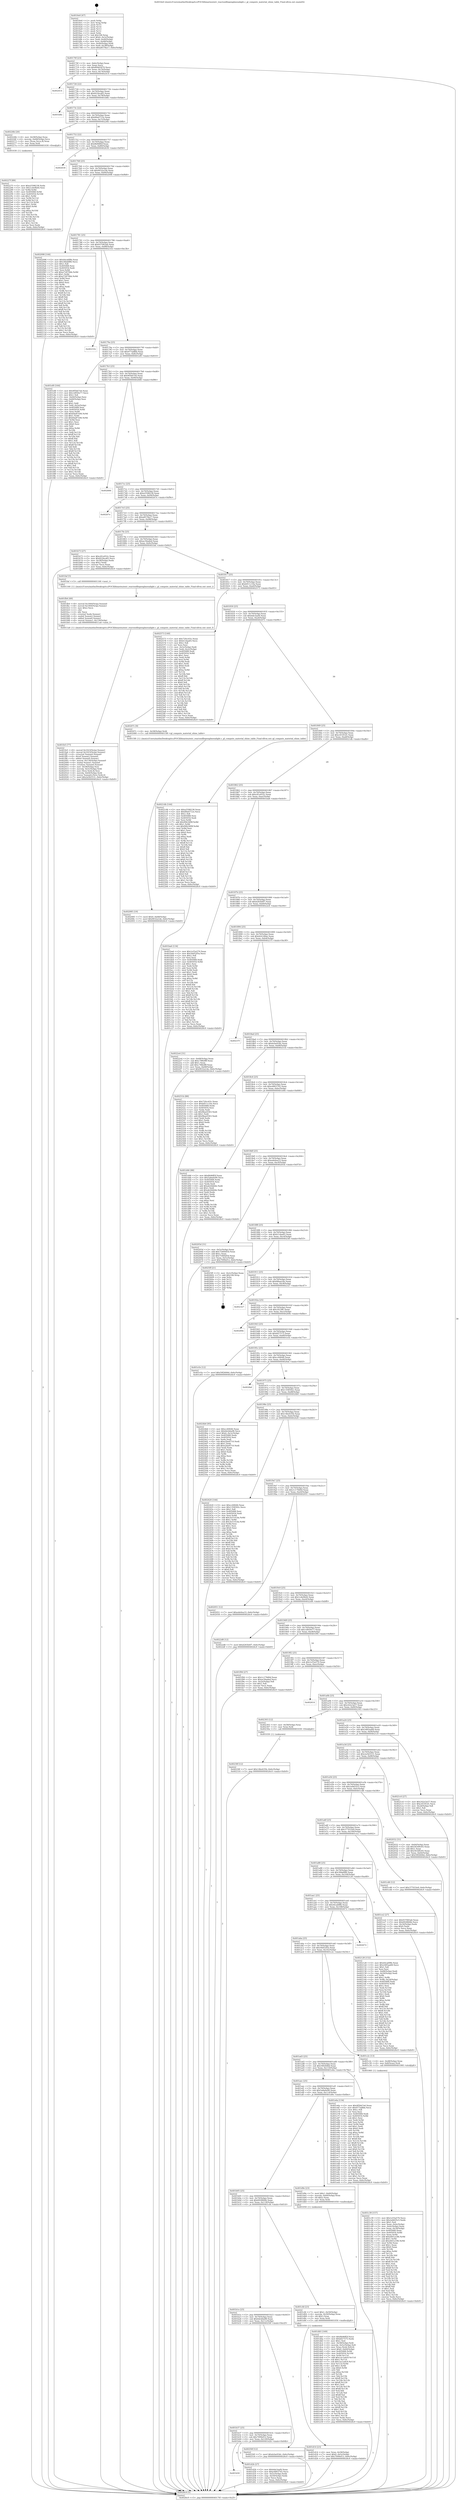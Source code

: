 digraph "0x4016e0" {
  label = "0x4016e0 (/mnt/c/Users/mathe/Desktop/tcc/POCII/binaries/extr_reactosdllopenglmesalight.c_gl_compute_material_shine_table_Final-ollvm.out::main(0))"
  labelloc = "t"
  node[shape=record]

  Entry [label="",width=0.3,height=0.3,shape=circle,fillcolor=black,style=filled]
  "0x40170f" [label="{
     0x40170f [23]\l
     | [instrs]\l
     &nbsp;&nbsp;0x40170f \<+3\>: mov -0x6c(%rbp),%eax\l
     &nbsp;&nbsp;0x401712 \<+2\>: mov %eax,%ecx\l
     &nbsp;&nbsp;0x401714 \<+6\>: sub $0x80dd3070,%ecx\l
     &nbsp;&nbsp;0x40171a \<+3\>: mov %eax,-0x70(%rbp)\l
     &nbsp;&nbsp;0x40171d \<+3\>: mov %ecx,-0x74(%rbp)\l
     &nbsp;&nbsp;0x401720 \<+6\>: je 0000000000402414 \<main+0xd34\>\l
  }"]
  "0x402414" [label="{
     0x402414\l
  }", style=dashed]
  "0x401726" [label="{
     0x401726 [22]\l
     | [instrs]\l
     &nbsp;&nbsp;0x401726 \<+5\>: jmp 000000000040172b \<main+0x4b\>\l
     &nbsp;&nbsp;0x40172b \<+3\>: mov -0x70(%rbp),%eax\l
     &nbsp;&nbsp;0x40172e \<+5\>: sub $0x822bca83,%eax\l
     &nbsp;&nbsp;0x401733 \<+3\>: mov %eax,-0x78(%rbp)\l
     &nbsp;&nbsp;0x401736 \<+6\>: je 0000000000401b8e \<main+0x4ae\>\l
  }"]
  Exit [label="",width=0.3,height=0.3,shape=circle,fillcolor=black,style=filled,peripheries=2]
  "0x401b8e" [label="{
     0x401b8e\l
  }", style=dashed]
  "0x40173c" [label="{
     0x40173c [22]\l
     | [instrs]\l
     &nbsp;&nbsp;0x40173c \<+5\>: jmp 0000000000401741 \<main+0x61\>\l
     &nbsp;&nbsp;0x401741 \<+3\>: mov -0x70(%rbp),%eax\l
     &nbsp;&nbsp;0x401744 \<+5\>: sub $0x89a0712e,%eax\l
     &nbsp;&nbsp;0x401749 \<+3\>: mov %eax,-0x7c(%rbp)\l
     &nbsp;&nbsp;0x40174c \<+6\>: je 000000000040226b \<main+0xb8b\>\l
  }"]
  "0x40230f" [label="{
     0x40230f [12]\l
     | [instrs]\l
     &nbsp;&nbsp;0x40230f \<+7\>: movl $0x14be435b,-0x6c(%rbp)\l
     &nbsp;&nbsp;0x402316 \<+5\>: jmp 00000000004026c9 \<main+0xfe9\>\l
  }"]
  "0x40226b" [label="{
     0x40226b [20]\l
     | [instrs]\l
     &nbsp;&nbsp;0x40226b \<+4\>: mov -0x58(%rbp),%rax\l
     &nbsp;&nbsp;0x40226f \<+4\>: movslq -0x68(%rbp),%rcx\l
     &nbsp;&nbsp;0x402273 \<+4\>: mov (%rax,%rcx,8),%rax\l
     &nbsp;&nbsp;0x402277 \<+3\>: mov %rax,%rdi\l
     &nbsp;&nbsp;0x40227a \<+5\>: call 0000000000401030 \<free@plt\>\l
     | [calls]\l
     &nbsp;&nbsp;0x401030 \{1\} (unknown)\l
  }"]
  "0x401752" [label="{
     0x401752 [22]\l
     | [instrs]\l
     &nbsp;&nbsp;0x401752 \<+5\>: jmp 0000000000401757 \<main+0x77\>\l
     &nbsp;&nbsp;0x401757 \<+3\>: mov -0x70(%rbp),%eax\l
     &nbsp;&nbsp;0x40175a \<+5\>: sub $0x8b96ff2f,%eax\l
     &nbsp;&nbsp;0x40175f \<+3\>: mov %eax,-0x80(%rbp)\l
     &nbsp;&nbsp;0x401762 \<+6\>: je 0000000000402630 \<main+0xf50\>\l
  }"]
  "0x40227f" [label="{
     0x40227f [89]\l
     | [instrs]\l
     &nbsp;&nbsp;0x40227f \<+5\>: mov $0xa5598238,%edx\l
     &nbsp;&nbsp;0x402284 \<+5\>: mov $0x1cde9b44,%esi\l
     &nbsp;&nbsp;0x402289 \<+3\>: xor %r8d,%r8d\l
     &nbsp;&nbsp;0x40228c \<+8\>: mov 0x405068,%r9d\l
     &nbsp;&nbsp;0x402294 \<+8\>: mov 0x405054,%r10d\l
     &nbsp;&nbsp;0x40229c \<+4\>: sub $0x1,%r8d\l
     &nbsp;&nbsp;0x4022a0 \<+3\>: mov %r9d,%r11d\l
     &nbsp;&nbsp;0x4022a3 \<+3\>: add %r8d,%r11d\l
     &nbsp;&nbsp;0x4022a6 \<+4\>: imul %r11d,%r9d\l
     &nbsp;&nbsp;0x4022aa \<+4\>: and $0x1,%r9d\l
     &nbsp;&nbsp;0x4022ae \<+4\>: cmp $0x0,%r9d\l
     &nbsp;&nbsp;0x4022b2 \<+3\>: sete %bl\l
     &nbsp;&nbsp;0x4022b5 \<+4\>: cmp $0xa,%r10d\l
     &nbsp;&nbsp;0x4022b9 \<+4\>: setl %r14b\l
     &nbsp;&nbsp;0x4022bd \<+3\>: mov %bl,%r15b\l
     &nbsp;&nbsp;0x4022c0 \<+3\>: and %r14b,%r15b\l
     &nbsp;&nbsp;0x4022c3 \<+3\>: xor %r14b,%bl\l
     &nbsp;&nbsp;0x4022c6 \<+3\>: or %bl,%r15b\l
     &nbsp;&nbsp;0x4022c9 \<+4\>: test $0x1,%r15b\l
     &nbsp;&nbsp;0x4022cd \<+3\>: cmovne %esi,%edx\l
     &nbsp;&nbsp;0x4022d0 \<+3\>: mov %edx,-0x6c(%rbp)\l
     &nbsp;&nbsp;0x4022d3 \<+5\>: jmp 00000000004026c9 \<main+0xfe9\>\l
  }"]
  "0x402630" [label="{
     0x402630\l
  }", style=dashed]
  "0x401768" [label="{
     0x401768 [25]\l
     | [instrs]\l
     &nbsp;&nbsp;0x401768 \<+5\>: jmp 000000000040176d \<main+0x8d\>\l
     &nbsp;&nbsp;0x40176d \<+3\>: mov -0x70(%rbp),%eax\l
     &nbsp;&nbsp;0x401770 \<+5\>: sub $0x9032a1de,%eax\l
     &nbsp;&nbsp;0x401775 \<+6\>: mov %eax,-0x84(%rbp)\l
     &nbsp;&nbsp;0x40177b \<+6\>: je 0000000000402098 \<main+0x9b8\>\l
  }"]
  "0x402085" [label="{
     0x402085 [19]\l
     | [instrs]\l
     &nbsp;&nbsp;0x402085 \<+7\>: movl $0x0,-0x68(%rbp)\l
     &nbsp;&nbsp;0x40208c \<+7\>: movl $0x9032a1de,-0x6c(%rbp)\l
     &nbsp;&nbsp;0x402093 \<+5\>: jmp 00000000004026c9 \<main+0xfe9\>\l
  }"]
  "0x402098" [label="{
     0x402098 [144]\l
     | [instrs]\l
     &nbsp;&nbsp;0x402098 \<+5\>: mov $0x44ca6f8b,%eax\l
     &nbsp;&nbsp;0x40209d \<+5\>: mov $0x3fda6f86,%ecx\l
     &nbsp;&nbsp;0x4020a2 \<+2\>: mov $0x1,%dl\l
     &nbsp;&nbsp;0x4020a4 \<+7\>: mov 0x405068,%esi\l
     &nbsp;&nbsp;0x4020ab \<+7\>: mov 0x405054,%edi\l
     &nbsp;&nbsp;0x4020b2 \<+3\>: mov %esi,%r8d\l
     &nbsp;&nbsp;0x4020b5 \<+7\>: add $0xa72870bb,%r8d\l
     &nbsp;&nbsp;0x4020bc \<+4\>: sub $0x1,%r8d\l
     &nbsp;&nbsp;0x4020c0 \<+7\>: sub $0xa72870bb,%r8d\l
     &nbsp;&nbsp;0x4020c7 \<+4\>: imul %r8d,%esi\l
     &nbsp;&nbsp;0x4020cb \<+3\>: and $0x1,%esi\l
     &nbsp;&nbsp;0x4020ce \<+3\>: cmp $0x0,%esi\l
     &nbsp;&nbsp;0x4020d1 \<+4\>: sete %r9b\l
     &nbsp;&nbsp;0x4020d5 \<+3\>: cmp $0xa,%edi\l
     &nbsp;&nbsp;0x4020d8 \<+4\>: setl %r10b\l
     &nbsp;&nbsp;0x4020dc \<+3\>: mov %r9b,%r11b\l
     &nbsp;&nbsp;0x4020df \<+4\>: xor $0xff,%r11b\l
     &nbsp;&nbsp;0x4020e3 \<+3\>: mov %r10b,%bl\l
     &nbsp;&nbsp;0x4020e6 \<+3\>: xor $0xff,%bl\l
     &nbsp;&nbsp;0x4020e9 \<+3\>: xor $0x1,%dl\l
     &nbsp;&nbsp;0x4020ec \<+3\>: mov %r11b,%r14b\l
     &nbsp;&nbsp;0x4020ef \<+4\>: and $0xff,%r14b\l
     &nbsp;&nbsp;0x4020f3 \<+3\>: and %dl,%r9b\l
     &nbsp;&nbsp;0x4020f6 \<+3\>: mov %bl,%r15b\l
     &nbsp;&nbsp;0x4020f9 \<+4\>: and $0xff,%r15b\l
     &nbsp;&nbsp;0x4020fd \<+3\>: and %dl,%r10b\l
     &nbsp;&nbsp;0x402100 \<+3\>: or %r9b,%r14b\l
     &nbsp;&nbsp;0x402103 \<+3\>: or %r10b,%r15b\l
     &nbsp;&nbsp;0x402106 \<+3\>: xor %r15b,%r14b\l
     &nbsp;&nbsp;0x402109 \<+3\>: or %bl,%r11b\l
     &nbsp;&nbsp;0x40210c \<+4\>: xor $0xff,%r11b\l
     &nbsp;&nbsp;0x402110 \<+3\>: or $0x1,%dl\l
     &nbsp;&nbsp;0x402113 \<+3\>: and %dl,%r11b\l
     &nbsp;&nbsp;0x402116 \<+3\>: or %r11b,%r14b\l
     &nbsp;&nbsp;0x402119 \<+4\>: test $0x1,%r14b\l
     &nbsp;&nbsp;0x40211d \<+3\>: cmovne %ecx,%eax\l
     &nbsp;&nbsp;0x402120 \<+3\>: mov %eax,-0x6c(%rbp)\l
     &nbsp;&nbsp;0x402123 \<+5\>: jmp 00000000004026c9 \<main+0xfe9\>\l
  }"]
  "0x401781" [label="{
     0x401781 [25]\l
     | [instrs]\l
     &nbsp;&nbsp;0x401781 \<+5\>: jmp 0000000000401786 \<main+0xa6\>\l
     &nbsp;&nbsp;0x401786 \<+3\>: mov -0x70(%rbp),%eax\l
     &nbsp;&nbsp;0x401789 \<+5\>: sub $0x937083a6,%eax\l
     &nbsp;&nbsp;0x40178e \<+6\>: mov %eax,-0x88(%rbp)\l
     &nbsp;&nbsp;0x401794 \<+6\>: je 000000000040231b \<main+0xc3b\>\l
  }"]
  "0x401fe5" [label="{
     0x401fe5 [77]\l
     | [instrs]\l
     &nbsp;&nbsp;0x401fe5 \<+8\>: movsd 0x1023(%rip),%xmm1\l
     &nbsp;&nbsp;0x401fed \<+8\>: movsd 0x1023(%rip),%xmm2\l
     &nbsp;&nbsp;0x401ff5 \<+4\>: cvtss2sd %xmm0,%xmm0\l
     &nbsp;&nbsp;0x401ff9 \<+4\>: divsd %xmm2,%xmm0\l
     &nbsp;&nbsp;0x401ffd \<+4\>: addsd %xmm0,%xmm1\l
     &nbsp;&nbsp;0x402001 \<+8\>: movsd -0x130(%rbp),%xmm0\l
     &nbsp;&nbsp;0x402009 \<+4\>: mulsd %xmm1,%xmm0\l
     &nbsp;&nbsp;0x40200d \<+4\>: cvtsd2ss %xmm0,%xmm0\l
     &nbsp;&nbsp;0x402011 \<+4\>: mov -0x58(%rbp),%rsi\l
     &nbsp;&nbsp;0x402015 \<+4\>: movslq -0x5c(%rbp),%rdi\l
     &nbsp;&nbsp;0x402019 \<+4\>: mov (%rsi,%rdi,8),%rsi\l
     &nbsp;&nbsp;0x40201d \<+4\>: movslq -0x64(%rbp),%rdi\l
     &nbsp;&nbsp;0x402021 \<+5\>: movss %xmm0,(%rsi,%rdi,4)\l
     &nbsp;&nbsp;0x402026 \<+7\>: movl $0x2a5b5531,-0x6c(%rbp)\l
     &nbsp;&nbsp;0x40202d \<+5\>: jmp 00000000004026c9 \<main+0xfe9\>\l
  }"]
  "0x40231b" [label="{
     0x40231b\l
  }", style=dashed]
  "0x40179a" [label="{
     0x40179a [25]\l
     | [instrs]\l
     &nbsp;&nbsp;0x40179a \<+5\>: jmp 000000000040179f \<main+0xbf\>\l
     &nbsp;&nbsp;0x40179f \<+3\>: mov -0x70(%rbp),%eax\l
     &nbsp;&nbsp;0x4017a2 \<+5\>: sub $0x977adfbb,%eax\l
     &nbsp;&nbsp;0x4017a7 \<+6\>: mov %eax,-0x8c(%rbp)\l
     &nbsp;&nbsp;0x4017ad \<+6\>: je 0000000000401ef0 \<main+0x810\>\l
  }"]
  "0x401fb4" [label="{
     0x401fb4 [49]\l
     | [instrs]\l
     &nbsp;&nbsp;0x401fb4 \<+8\>: movsd 0x1064(%rip),%xmm0\l
     &nbsp;&nbsp;0x401fbc \<+8\>: movsd 0x1064(%rip),%xmm1\l
     &nbsp;&nbsp;0x401fc4 \<+5\>: mov $0x2,%ecx\l
     &nbsp;&nbsp;0x401fc9 \<+1\>: cltd\l
     &nbsp;&nbsp;0x401fca \<+2\>: idiv %ecx\l
     &nbsp;&nbsp;0x401fcc \<+4\>: cvtsi2sd %edx,%xmm2\l
     &nbsp;&nbsp;0x401fd0 \<+4\>: mulsd %xmm2,%xmm1\l
     &nbsp;&nbsp;0x401fd4 \<+4\>: addsd %xmm0,%xmm1\l
     &nbsp;&nbsp;0x401fd8 \<+8\>: movsd %xmm1,-0x130(%rbp)\l
     &nbsp;&nbsp;0x401fe0 \<+5\>: call 00000000004011a0 \<next_f\>\l
     | [calls]\l
     &nbsp;&nbsp;0x4011a0 \{1\} (/mnt/c/Users/mathe/Desktop/tcc/POCII/binaries/extr_reactosdllopenglmesalight.c_gl_compute_material_shine_table_Final-ollvm.out::next_f)\l
  }"]
  "0x401ef0" [label="{
     0x401ef0 [164]\l
     | [instrs]\l
     &nbsp;&nbsp;0x401ef0 \<+5\>: mov $0x9f5bb7e6,%eax\l
     &nbsp;&nbsp;0x401ef5 \<+5\>: mov $0x1d950e77,%ecx\l
     &nbsp;&nbsp;0x401efa \<+2\>: mov $0x1,%dl\l
     &nbsp;&nbsp;0x401efc \<+3\>: mov -0x64(%rbp),%esi\l
     &nbsp;&nbsp;0x401eff \<+3\>: cmp -0x60(%rbp),%esi\l
     &nbsp;&nbsp;0x401f02 \<+4\>: setl %dil\l
     &nbsp;&nbsp;0x401f06 \<+4\>: and $0x1,%dil\l
     &nbsp;&nbsp;0x401f0a \<+4\>: mov %dil,-0x2e(%rbp)\l
     &nbsp;&nbsp;0x401f0e \<+7\>: mov 0x405068,%esi\l
     &nbsp;&nbsp;0x401f15 \<+8\>: mov 0x405054,%r8d\l
     &nbsp;&nbsp;0x401f1d \<+3\>: mov %esi,%r9d\l
     &nbsp;&nbsp;0x401f20 \<+7\>: add $0x64a87e06,%r9d\l
     &nbsp;&nbsp;0x401f27 \<+4\>: sub $0x1,%r9d\l
     &nbsp;&nbsp;0x401f2b \<+7\>: sub $0x64a87e06,%r9d\l
     &nbsp;&nbsp;0x401f32 \<+4\>: imul %r9d,%esi\l
     &nbsp;&nbsp;0x401f36 \<+3\>: and $0x1,%esi\l
     &nbsp;&nbsp;0x401f39 \<+3\>: cmp $0x0,%esi\l
     &nbsp;&nbsp;0x401f3c \<+4\>: sete %dil\l
     &nbsp;&nbsp;0x401f40 \<+4\>: cmp $0xa,%r8d\l
     &nbsp;&nbsp;0x401f44 \<+4\>: setl %r10b\l
     &nbsp;&nbsp;0x401f48 \<+3\>: mov %dil,%r11b\l
     &nbsp;&nbsp;0x401f4b \<+4\>: xor $0xff,%r11b\l
     &nbsp;&nbsp;0x401f4f \<+3\>: mov %r10b,%bl\l
     &nbsp;&nbsp;0x401f52 \<+3\>: xor $0xff,%bl\l
     &nbsp;&nbsp;0x401f55 \<+3\>: xor $0x1,%dl\l
     &nbsp;&nbsp;0x401f58 \<+3\>: mov %r11b,%r14b\l
     &nbsp;&nbsp;0x401f5b \<+4\>: and $0xff,%r14b\l
     &nbsp;&nbsp;0x401f5f \<+3\>: and %dl,%dil\l
     &nbsp;&nbsp;0x401f62 \<+3\>: mov %bl,%r15b\l
     &nbsp;&nbsp;0x401f65 \<+4\>: and $0xff,%r15b\l
     &nbsp;&nbsp;0x401f69 \<+3\>: and %dl,%r10b\l
     &nbsp;&nbsp;0x401f6c \<+3\>: or %dil,%r14b\l
     &nbsp;&nbsp;0x401f6f \<+3\>: or %r10b,%r15b\l
     &nbsp;&nbsp;0x401f72 \<+3\>: xor %r15b,%r14b\l
     &nbsp;&nbsp;0x401f75 \<+3\>: or %bl,%r11b\l
     &nbsp;&nbsp;0x401f78 \<+4\>: xor $0xff,%r11b\l
     &nbsp;&nbsp;0x401f7c \<+3\>: or $0x1,%dl\l
     &nbsp;&nbsp;0x401f7f \<+3\>: and %dl,%r11b\l
     &nbsp;&nbsp;0x401f82 \<+3\>: or %r11b,%r14b\l
     &nbsp;&nbsp;0x401f85 \<+4\>: test $0x1,%r14b\l
     &nbsp;&nbsp;0x401f89 \<+3\>: cmovne %ecx,%eax\l
     &nbsp;&nbsp;0x401f8c \<+3\>: mov %eax,-0x6c(%rbp)\l
     &nbsp;&nbsp;0x401f8f \<+5\>: jmp 00000000004026c9 \<main+0xfe9\>\l
  }"]
  "0x4017b3" [label="{
     0x4017b3 [25]\l
     | [instrs]\l
     &nbsp;&nbsp;0x4017b3 \<+5\>: jmp 00000000004017b8 \<main+0xd8\>\l
     &nbsp;&nbsp;0x4017b8 \<+3\>: mov -0x70(%rbp),%eax\l
     &nbsp;&nbsp;0x4017bb \<+5\>: sub $0x9f5bb7e6,%eax\l
     &nbsp;&nbsp;0x4017c0 \<+6\>: mov %eax,-0x90(%rbp)\l
     &nbsp;&nbsp;0x4017c6 \<+6\>: je 0000000000402666 \<main+0xf86\>\l
  }"]
  "0x401db5" [label="{
     0x401db5 [169]\l
     | [instrs]\l
     &nbsp;&nbsp;0x401db5 \<+5\>: mov $0x8b96ff2f,%ecx\l
     &nbsp;&nbsp;0x401dba \<+5\>: mov $0xbf27575,%edx\l
     &nbsp;&nbsp;0x401dbf \<+3\>: mov $0x1,%sil\l
     &nbsp;&nbsp;0x401dc2 \<+4\>: mov -0x58(%rbp),%rdi\l
     &nbsp;&nbsp;0x401dc6 \<+4\>: movslq -0x5c(%rbp),%r8\l
     &nbsp;&nbsp;0x401dca \<+4\>: mov %rax,(%rdi,%r8,8)\l
     &nbsp;&nbsp;0x401dce \<+7\>: movl $0x0,-0x64(%rbp)\l
     &nbsp;&nbsp;0x401dd5 \<+8\>: mov 0x405068,%r9d\l
     &nbsp;&nbsp;0x401ddd \<+8\>: mov 0x405054,%r10d\l
     &nbsp;&nbsp;0x401de5 \<+3\>: mov %r9d,%r11d\l
     &nbsp;&nbsp;0x401de8 \<+7\>: add $0x1ac1adc9,%r11d\l
     &nbsp;&nbsp;0x401def \<+4\>: sub $0x1,%r11d\l
     &nbsp;&nbsp;0x401df3 \<+7\>: sub $0x1ac1adc9,%r11d\l
     &nbsp;&nbsp;0x401dfa \<+4\>: imul %r11d,%r9d\l
     &nbsp;&nbsp;0x401dfe \<+4\>: and $0x1,%r9d\l
     &nbsp;&nbsp;0x401e02 \<+4\>: cmp $0x0,%r9d\l
     &nbsp;&nbsp;0x401e06 \<+3\>: sete %bl\l
     &nbsp;&nbsp;0x401e09 \<+4\>: cmp $0xa,%r10d\l
     &nbsp;&nbsp;0x401e0d \<+4\>: setl %r14b\l
     &nbsp;&nbsp;0x401e11 \<+3\>: mov %bl,%r15b\l
     &nbsp;&nbsp;0x401e14 \<+4\>: xor $0xff,%r15b\l
     &nbsp;&nbsp;0x401e18 \<+3\>: mov %r14b,%r12b\l
     &nbsp;&nbsp;0x401e1b \<+4\>: xor $0xff,%r12b\l
     &nbsp;&nbsp;0x401e1f \<+4\>: xor $0x1,%sil\l
     &nbsp;&nbsp;0x401e23 \<+3\>: mov %r15b,%r13b\l
     &nbsp;&nbsp;0x401e26 \<+4\>: and $0xff,%r13b\l
     &nbsp;&nbsp;0x401e2a \<+3\>: and %sil,%bl\l
     &nbsp;&nbsp;0x401e2d \<+3\>: mov %r12b,%al\l
     &nbsp;&nbsp;0x401e30 \<+2\>: and $0xff,%al\l
     &nbsp;&nbsp;0x401e32 \<+3\>: and %sil,%r14b\l
     &nbsp;&nbsp;0x401e35 \<+3\>: or %bl,%r13b\l
     &nbsp;&nbsp;0x401e38 \<+3\>: or %r14b,%al\l
     &nbsp;&nbsp;0x401e3b \<+3\>: xor %al,%r13b\l
     &nbsp;&nbsp;0x401e3e \<+3\>: or %r12b,%r15b\l
     &nbsp;&nbsp;0x401e41 \<+4\>: xor $0xff,%r15b\l
     &nbsp;&nbsp;0x401e45 \<+4\>: or $0x1,%sil\l
     &nbsp;&nbsp;0x401e49 \<+3\>: and %sil,%r15b\l
     &nbsp;&nbsp;0x401e4c \<+3\>: or %r15b,%r13b\l
     &nbsp;&nbsp;0x401e4f \<+4\>: test $0x1,%r13b\l
     &nbsp;&nbsp;0x401e53 \<+3\>: cmovne %edx,%ecx\l
     &nbsp;&nbsp;0x401e56 \<+3\>: mov %ecx,-0x6c(%rbp)\l
     &nbsp;&nbsp;0x401e59 \<+5\>: jmp 00000000004026c9 \<main+0xfe9\>\l
  }"]
  "0x402666" [label="{
     0x402666\l
  }", style=dashed]
  "0x4017cc" [label="{
     0x4017cc [25]\l
     | [instrs]\l
     &nbsp;&nbsp;0x4017cc \<+5\>: jmp 00000000004017d1 \<main+0xf1\>\l
     &nbsp;&nbsp;0x4017d1 \<+3\>: mov -0x70(%rbp),%eax\l
     &nbsp;&nbsp;0x4017d4 \<+5\>: sub $0xa5598238,%eax\l
     &nbsp;&nbsp;0x4017d9 \<+6\>: mov %eax,-0x94(%rbp)\l
     &nbsp;&nbsp;0x4017df \<+6\>: je 000000000040267e \<main+0xf9e\>\l
  }"]
  "0x401b50" [label="{
     0x401b50\l
  }", style=dashed]
  "0x40267e" [label="{
     0x40267e\l
  }", style=dashed]
  "0x4017e5" [label="{
     0x4017e5 [25]\l
     | [instrs]\l
     &nbsp;&nbsp;0x4017e5 \<+5\>: jmp 00000000004017ea \<main+0x10a\>\l
     &nbsp;&nbsp;0x4017ea \<+3\>: mov -0x70(%rbp),%eax\l
     &nbsp;&nbsp;0x4017ed \<+5\>: sub $0xa8578a17,%eax\l
     &nbsp;&nbsp;0x4017f2 \<+6\>: mov %eax,-0x98(%rbp)\l
     &nbsp;&nbsp;0x4017f8 \<+6\>: je 0000000000401b73 \<main+0x493\>\l
  }"]
  "0x401d2b" [label="{
     0x401d2b [27]\l
     | [instrs]\l
     &nbsp;&nbsp;0x401d2b \<+5\>: mov $0xbde3aaf4,%eax\l
     &nbsp;&nbsp;0x401d30 \<+5\>: mov $0xe4803745,%ecx\l
     &nbsp;&nbsp;0x401d35 \<+3\>: mov -0x5c(%rbp),%edx\l
     &nbsp;&nbsp;0x401d38 \<+3\>: cmp -0x50(%rbp),%edx\l
     &nbsp;&nbsp;0x401d3b \<+3\>: cmovl %ecx,%eax\l
     &nbsp;&nbsp;0x401d3e \<+3\>: mov %eax,-0x6c(%rbp)\l
     &nbsp;&nbsp;0x401d41 \<+5\>: jmp 00000000004026c9 \<main+0xfe9\>\l
  }"]
  "0x401b73" [label="{
     0x401b73 [27]\l
     | [instrs]\l
     &nbsp;&nbsp;0x401b73 \<+5\>: mov $0xc81e052c,%eax\l
     &nbsp;&nbsp;0x401b78 \<+5\>: mov $0x822bca83,%ecx\l
     &nbsp;&nbsp;0x401b7d \<+3\>: mov -0x38(%rbp),%edx\l
     &nbsp;&nbsp;0x401b80 \<+3\>: cmp $0x2,%edx\l
     &nbsp;&nbsp;0x401b83 \<+3\>: cmovne %ecx,%eax\l
     &nbsp;&nbsp;0x401b86 \<+3\>: mov %eax,-0x6c(%rbp)\l
     &nbsp;&nbsp;0x401b89 \<+5\>: jmp 00000000004026c9 \<main+0xfe9\>\l
  }"]
  "0x4017fe" [label="{
     0x4017fe [25]\l
     | [instrs]\l
     &nbsp;&nbsp;0x4017fe \<+5\>: jmp 0000000000401803 \<main+0x123\>\l
     &nbsp;&nbsp;0x401803 \<+3\>: mov -0x70(%rbp),%eax\l
     &nbsp;&nbsp;0x401806 \<+5\>: sub $0xac56aded,%eax\l
     &nbsp;&nbsp;0x40180b \<+6\>: mov %eax,-0x9c(%rbp)\l
     &nbsp;&nbsp;0x401811 \<+6\>: je 0000000000401faf \<main+0x8cf\>\l
  }"]
  "0x4026c9" [label="{
     0x4026c9 [5]\l
     | [instrs]\l
     &nbsp;&nbsp;0x4026c9 \<+5\>: jmp 000000000040170f \<main+0x2f\>\l
  }"]
  "0x4016e0" [label="{
     0x4016e0 [47]\l
     | [instrs]\l
     &nbsp;&nbsp;0x4016e0 \<+1\>: push %rbp\l
     &nbsp;&nbsp;0x4016e1 \<+3\>: mov %rsp,%rbp\l
     &nbsp;&nbsp;0x4016e4 \<+2\>: push %r15\l
     &nbsp;&nbsp;0x4016e6 \<+2\>: push %r14\l
     &nbsp;&nbsp;0x4016e8 \<+2\>: push %r13\l
     &nbsp;&nbsp;0x4016ea \<+2\>: push %r12\l
     &nbsp;&nbsp;0x4016ec \<+1\>: push %rbx\l
     &nbsp;&nbsp;0x4016ed \<+7\>: sub $0x108,%rsp\l
     &nbsp;&nbsp;0x4016f4 \<+7\>: movl $0x0,-0x3c(%rbp)\l
     &nbsp;&nbsp;0x4016fb \<+3\>: mov %edi,-0x40(%rbp)\l
     &nbsp;&nbsp;0x4016fe \<+4\>: mov %rsi,-0x48(%rbp)\l
     &nbsp;&nbsp;0x401702 \<+3\>: mov -0x40(%rbp),%edi\l
     &nbsp;&nbsp;0x401705 \<+3\>: mov %edi,-0x38(%rbp)\l
     &nbsp;&nbsp;0x401708 \<+7\>: movl $0xa8578a17,-0x6c(%rbp)\l
  }"]
  "0x401b37" [label="{
     0x401b37 [25]\l
     | [instrs]\l
     &nbsp;&nbsp;0x401b37 \<+5\>: jmp 0000000000401b3c \<main+0x45c\>\l
     &nbsp;&nbsp;0x401b3c \<+3\>: mov -0x70(%rbp),%eax\l
     &nbsp;&nbsp;0x401b3f \<+5\>: sub $0x7099ef12,%eax\l
     &nbsp;&nbsp;0x401b44 \<+6\>: mov %eax,-0x120(%rbp)\l
     &nbsp;&nbsp;0x401b4a \<+6\>: je 0000000000401d2b \<main+0x64b\>\l
  }"]
  "0x401faf" [label="{
     0x401faf [5]\l
     | [instrs]\l
     &nbsp;&nbsp;0x401faf \<+5\>: call 0000000000401160 \<next_i\>\l
     | [calls]\l
     &nbsp;&nbsp;0x401160 \{1\} (/mnt/c/Users/mathe/Desktop/tcc/POCII/binaries/extr_reactosdllopenglmesalight.c_gl_compute_material_shine_table_Final-ollvm.out::next_i)\l
  }"]
  "0x401817" [label="{
     0x401817 [25]\l
     | [instrs]\l
     &nbsp;&nbsp;0x401817 \<+5\>: jmp 000000000040181c \<main+0x13c\>\l
     &nbsp;&nbsp;0x40181c \<+3\>: mov -0x70(%rbp),%eax\l
     &nbsp;&nbsp;0x40181f \<+5\>: sub $0xb911c10a,%eax\l
     &nbsp;&nbsp;0x401824 \<+6\>: mov %eax,-0xa0(%rbp)\l
     &nbsp;&nbsp;0x40182a \<+6\>: je 0000000000402573 \<main+0xe93\>\l
  }"]
  "0x40250f" [label="{
     0x40250f [12]\l
     | [instrs]\l
     &nbsp;&nbsp;0x40250f \<+7\>: movl $0xdcbe93dc,-0x6c(%rbp)\l
     &nbsp;&nbsp;0x402516 \<+5\>: jmp 00000000004026c9 \<main+0xfe9\>\l
  }"]
  "0x402573" [label="{
     0x402573 [140]\l
     | [instrs]\l
     &nbsp;&nbsp;0x402573 \<+5\>: mov $0x720cc63c,%eax\l
     &nbsp;&nbsp;0x402578 \<+5\>: mov $0xfc1daa65,%ecx\l
     &nbsp;&nbsp;0x40257d \<+2\>: mov $0x1,%dl\l
     &nbsp;&nbsp;0x40257f \<+2\>: xor %esi,%esi\l
     &nbsp;&nbsp;0x402581 \<+3\>: mov -0x3c(%rbp),%edi\l
     &nbsp;&nbsp;0x402584 \<+3\>: mov %edi,-0x2c(%rbp)\l
     &nbsp;&nbsp;0x402587 \<+7\>: mov 0x405068,%edi\l
     &nbsp;&nbsp;0x40258e \<+8\>: mov 0x405054,%r8d\l
     &nbsp;&nbsp;0x402596 \<+3\>: sub $0x1,%esi\l
     &nbsp;&nbsp;0x402599 \<+3\>: mov %edi,%r9d\l
     &nbsp;&nbsp;0x40259c \<+3\>: add %esi,%r9d\l
     &nbsp;&nbsp;0x40259f \<+4\>: imul %r9d,%edi\l
     &nbsp;&nbsp;0x4025a3 \<+3\>: and $0x1,%edi\l
     &nbsp;&nbsp;0x4025a6 \<+3\>: cmp $0x0,%edi\l
     &nbsp;&nbsp;0x4025a9 \<+4\>: sete %r10b\l
     &nbsp;&nbsp;0x4025ad \<+4\>: cmp $0xa,%r8d\l
     &nbsp;&nbsp;0x4025b1 \<+4\>: setl %r11b\l
     &nbsp;&nbsp;0x4025b5 \<+3\>: mov %r10b,%bl\l
     &nbsp;&nbsp;0x4025b8 \<+3\>: xor $0xff,%bl\l
     &nbsp;&nbsp;0x4025bb \<+3\>: mov %r11b,%r14b\l
     &nbsp;&nbsp;0x4025be \<+4\>: xor $0xff,%r14b\l
     &nbsp;&nbsp;0x4025c2 \<+3\>: xor $0x0,%dl\l
     &nbsp;&nbsp;0x4025c5 \<+3\>: mov %bl,%r15b\l
     &nbsp;&nbsp;0x4025c8 \<+4\>: and $0x0,%r15b\l
     &nbsp;&nbsp;0x4025cc \<+3\>: and %dl,%r10b\l
     &nbsp;&nbsp;0x4025cf \<+3\>: mov %r14b,%r12b\l
     &nbsp;&nbsp;0x4025d2 \<+4\>: and $0x0,%r12b\l
     &nbsp;&nbsp;0x4025d6 \<+3\>: and %dl,%r11b\l
     &nbsp;&nbsp;0x4025d9 \<+3\>: or %r10b,%r15b\l
     &nbsp;&nbsp;0x4025dc \<+3\>: or %r11b,%r12b\l
     &nbsp;&nbsp;0x4025df \<+3\>: xor %r12b,%r15b\l
     &nbsp;&nbsp;0x4025e2 \<+3\>: or %r14b,%bl\l
     &nbsp;&nbsp;0x4025e5 \<+3\>: xor $0xff,%bl\l
     &nbsp;&nbsp;0x4025e8 \<+3\>: or $0x0,%dl\l
     &nbsp;&nbsp;0x4025eb \<+2\>: and %dl,%bl\l
     &nbsp;&nbsp;0x4025ed \<+3\>: or %bl,%r15b\l
     &nbsp;&nbsp;0x4025f0 \<+4\>: test $0x1,%r15b\l
     &nbsp;&nbsp;0x4025f4 \<+3\>: cmovne %ecx,%eax\l
     &nbsp;&nbsp;0x4025f7 \<+3\>: mov %eax,-0x6c(%rbp)\l
     &nbsp;&nbsp;0x4025fa \<+5\>: jmp 00000000004026c9 \<main+0xfe9\>\l
  }"]
  "0x401830" [label="{
     0x401830 [25]\l
     | [instrs]\l
     &nbsp;&nbsp;0x401830 \<+5\>: jmp 0000000000401835 \<main+0x155\>\l
     &nbsp;&nbsp;0x401835 \<+3\>: mov -0x70(%rbp),%eax\l
     &nbsp;&nbsp;0x401838 \<+5\>: sub $0xbde3aaf4,%eax\l
     &nbsp;&nbsp;0x40183d \<+6\>: mov %eax,-0xa4(%rbp)\l
     &nbsp;&nbsp;0x401843 \<+6\>: je 000000000040207c \<main+0x99c\>\l
  }"]
  "0x401d14" [label="{
     0x401d14 [23]\l
     | [instrs]\l
     &nbsp;&nbsp;0x401d14 \<+4\>: mov %rax,-0x58(%rbp)\l
     &nbsp;&nbsp;0x401d18 \<+7\>: movl $0x0,-0x5c(%rbp)\l
     &nbsp;&nbsp;0x401d1f \<+7\>: movl $0x7099ef12,-0x6c(%rbp)\l
     &nbsp;&nbsp;0x401d26 \<+5\>: jmp 00000000004026c9 \<main+0xfe9\>\l
  }"]
  "0x40207c" [label="{
     0x40207c [9]\l
     | [instrs]\l
     &nbsp;&nbsp;0x40207c \<+4\>: mov -0x58(%rbp),%rdi\l
     &nbsp;&nbsp;0x402080 \<+5\>: call 00000000004015f0 \<gl_compute_material_shine_table\>\l
     | [calls]\l
     &nbsp;&nbsp;0x4015f0 \{1\} (/mnt/c/Users/mathe/Desktop/tcc/POCII/binaries/extr_reactosdllopenglmesalight.c_gl_compute_material_shine_table_Final-ollvm.out::gl_compute_material_shine_table)\l
  }"]
  "0x401849" [label="{
     0x401849 [25]\l
     | [instrs]\l
     &nbsp;&nbsp;0x401849 \<+5\>: jmp 000000000040184e \<main+0x16e\>\l
     &nbsp;&nbsp;0x40184e \<+3\>: mov -0x70(%rbp),%eax\l
     &nbsp;&nbsp;0x401851 \<+5\>: sub $0xc453f1d1,%eax\l
     &nbsp;&nbsp;0x401856 \<+6\>: mov %eax,-0xa8(%rbp)\l
     &nbsp;&nbsp;0x40185c \<+6\>: je 00000000004021db \<main+0xafb\>\l
  }"]
  "0x401b1e" [label="{
     0x401b1e [25]\l
     | [instrs]\l
     &nbsp;&nbsp;0x401b1e \<+5\>: jmp 0000000000401b23 \<main+0x443\>\l
     &nbsp;&nbsp;0x401b23 \<+3\>: mov -0x70(%rbp),%eax\l
     &nbsp;&nbsp;0x401b26 \<+5\>: sub $0x6dcb6a98,%eax\l
     &nbsp;&nbsp;0x401b2b \<+6\>: mov %eax,-0x11c(%rbp)\l
     &nbsp;&nbsp;0x401b31 \<+6\>: je 000000000040250f \<main+0xe2f\>\l
  }"]
  "0x4021db" [label="{
     0x4021db [144]\l
     | [instrs]\l
     &nbsp;&nbsp;0x4021db \<+5\>: mov $0xa5598238,%eax\l
     &nbsp;&nbsp;0x4021e0 \<+5\>: mov $0x89a0712e,%ecx\l
     &nbsp;&nbsp;0x4021e5 \<+2\>: mov $0x1,%dl\l
     &nbsp;&nbsp;0x4021e7 \<+7\>: mov 0x405068,%esi\l
     &nbsp;&nbsp;0x4021ee \<+7\>: mov 0x405054,%edi\l
     &nbsp;&nbsp;0x4021f5 \<+3\>: mov %esi,%r8d\l
     &nbsp;&nbsp;0x4021f8 \<+7\>: add $0x90b34f9f,%r8d\l
     &nbsp;&nbsp;0x4021ff \<+4\>: sub $0x1,%r8d\l
     &nbsp;&nbsp;0x402203 \<+7\>: sub $0x90b34f9f,%r8d\l
     &nbsp;&nbsp;0x40220a \<+4\>: imul %r8d,%esi\l
     &nbsp;&nbsp;0x40220e \<+3\>: and $0x1,%esi\l
     &nbsp;&nbsp;0x402211 \<+3\>: cmp $0x0,%esi\l
     &nbsp;&nbsp;0x402214 \<+4\>: sete %r9b\l
     &nbsp;&nbsp;0x402218 \<+3\>: cmp $0xa,%edi\l
     &nbsp;&nbsp;0x40221b \<+4\>: setl %r10b\l
     &nbsp;&nbsp;0x40221f \<+3\>: mov %r9b,%r11b\l
     &nbsp;&nbsp;0x402222 \<+4\>: xor $0xff,%r11b\l
     &nbsp;&nbsp;0x402226 \<+3\>: mov %r10b,%bl\l
     &nbsp;&nbsp;0x402229 \<+3\>: xor $0xff,%bl\l
     &nbsp;&nbsp;0x40222c \<+3\>: xor $0x0,%dl\l
     &nbsp;&nbsp;0x40222f \<+3\>: mov %r11b,%r14b\l
     &nbsp;&nbsp;0x402232 \<+4\>: and $0x0,%r14b\l
     &nbsp;&nbsp;0x402236 \<+3\>: and %dl,%r9b\l
     &nbsp;&nbsp;0x402239 \<+3\>: mov %bl,%r15b\l
     &nbsp;&nbsp;0x40223c \<+4\>: and $0x0,%r15b\l
     &nbsp;&nbsp;0x402240 \<+3\>: and %dl,%r10b\l
     &nbsp;&nbsp;0x402243 \<+3\>: or %r9b,%r14b\l
     &nbsp;&nbsp;0x402246 \<+3\>: or %r10b,%r15b\l
     &nbsp;&nbsp;0x402249 \<+3\>: xor %r15b,%r14b\l
     &nbsp;&nbsp;0x40224c \<+3\>: or %bl,%r11b\l
     &nbsp;&nbsp;0x40224f \<+4\>: xor $0xff,%r11b\l
     &nbsp;&nbsp;0x402253 \<+3\>: or $0x0,%dl\l
     &nbsp;&nbsp;0x402256 \<+3\>: and %dl,%r11b\l
     &nbsp;&nbsp;0x402259 \<+3\>: or %r11b,%r14b\l
     &nbsp;&nbsp;0x40225c \<+4\>: test $0x1,%r14b\l
     &nbsp;&nbsp;0x402260 \<+3\>: cmovne %ecx,%eax\l
     &nbsp;&nbsp;0x402263 \<+3\>: mov %eax,-0x6c(%rbp)\l
     &nbsp;&nbsp;0x402266 \<+5\>: jmp 00000000004026c9 \<main+0xfe9\>\l
  }"]
  "0x401862" [label="{
     0x401862 [25]\l
     | [instrs]\l
     &nbsp;&nbsp;0x401862 \<+5\>: jmp 0000000000401867 \<main+0x187\>\l
     &nbsp;&nbsp;0x401867 \<+3\>: mov -0x70(%rbp),%eax\l
     &nbsp;&nbsp;0x40186a \<+5\>: sub $0xc81e052c,%eax\l
     &nbsp;&nbsp;0x40186f \<+6\>: mov %eax,-0xac(%rbp)\l
     &nbsp;&nbsp;0x401875 \<+6\>: je 0000000000401ba6 \<main+0x4c6\>\l
  }"]
  "0x401cfd" [label="{
     0x401cfd [23]\l
     | [instrs]\l
     &nbsp;&nbsp;0x401cfd \<+7\>: movl $0x1,-0x50(%rbp)\l
     &nbsp;&nbsp;0x401d04 \<+4\>: movslq -0x50(%rbp),%rax\l
     &nbsp;&nbsp;0x401d08 \<+4\>: shl $0x3,%rax\l
     &nbsp;&nbsp;0x401d0c \<+3\>: mov %rax,%rdi\l
     &nbsp;&nbsp;0x401d0f \<+5\>: call 0000000000401050 \<malloc@plt\>\l
     | [calls]\l
     &nbsp;&nbsp;0x401050 \{1\} (unknown)\l
  }"]
  "0x401ba6" [label="{
     0x401ba6 [134]\l
     | [instrs]\l
     &nbsp;&nbsp;0x401ba6 \<+5\>: mov $0x1e55a570,%eax\l
     &nbsp;&nbsp;0x401bab \<+5\>: mov $0x56d52f5a,%ecx\l
     &nbsp;&nbsp;0x401bb0 \<+2\>: mov $0x1,%dl\l
     &nbsp;&nbsp;0x401bb2 \<+2\>: xor %esi,%esi\l
     &nbsp;&nbsp;0x401bb4 \<+7\>: mov 0x405068,%edi\l
     &nbsp;&nbsp;0x401bbb \<+8\>: mov 0x405054,%r8d\l
     &nbsp;&nbsp;0x401bc3 \<+3\>: sub $0x1,%esi\l
     &nbsp;&nbsp;0x401bc6 \<+3\>: mov %edi,%r9d\l
     &nbsp;&nbsp;0x401bc9 \<+3\>: add %esi,%r9d\l
     &nbsp;&nbsp;0x401bcc \<+4\>: imul %r9d,%edi\l
     &nbsp;&nbsp;0x401bd0 \<+3\>: and $0x1,%edi\l
     &nbsp;&nbsp;0x401bd3 \<+3\>: cmp $0x0,%edi\l
     &nbsp;&nbsp;0x401bd6 \<+4\>: sete %r10b\l
     &nbsp;&nbsp;0x401bda \<+4\>: cmp $0xa,%r8d\l
     &nbsp;&nbsp;0x401bde \<+4\>: setl %r11b\l
     &nbsp;&nbsp;0x401be2 \<+3\>: mov %r10b,%bl\l
     &nbsp;&nbsp;0x401be5 \<+3\>: xor $0xff,%bl\l
     &nbsp;&nbsp;0x401be8 \<+3\>: mov %r11b,%r14b\l
     &nbsp;&nbsp;0x401beb \<+4\>: xor $0xff,%r14b\l
     &nbsp;&nbsp;0x401bef \<+3\>: xor $0x1,%dl\l
     &nbsp;&nbsp;0x401bf2 \<+3\>: mov %bl,%r15b\l
     &nbsp;&nbsp;0x401bf5 \<+4\>: and $0xff,%r15b\l
     &nbsp;&nbsp;0x401bf9 \<+3\>: and %dl,%r10b\l
     &nbsp;&nbsp;0x401bfc \<+3\>: mov %r14b,%r12b\l
     &nbsp;&nbsp;0x401bff \<+4\>: and $0xff,%r12b\l
     &nbsp;&nbsp;0x401c03 \<+3\>: and %dl,%r11b\l
     &nbsp;&nbsp;0x401c06 \<+3\>: or %r10b,%r15b\l
     &nbsp;&nbsp;0x401c09 \<+3\>: or %r11b,%r12b\l
     &nbsp;&nbsp;0x401c0c \<+3\>: xor %r12b,%r15b\l
     &nbsp;&nbsp;0x401c0f \<+3\>: or %r14b,%bl\l
     &nbsp;&nbsp;0x401c12 \<+3\>: xor $0xff,%bl\l
     &nbsp;&nbsp;0x401c15 \<+3\>: or $0x1,%dl\l
     &nbsp;&nbsp;0x401c18 \<+2\>: and %dl,%bl\l
     &nbsp;&nbsp;0x401c1a \<+3\>: or %bl,%r15b\l
     &nbsp;&nbsp;0x401c1d \<+4\>: test $0x1,%r15b\l
     &nbsp;&nbsp;0x401c21 \<+3\>: cmovne %ecx,%eax\l
     &nbsp;&nbsp;0x401c24 \<+3\>: mov %eax,-0x6c(%rbp)\l
     &nbsp;&nbsp;0x401c27 \<+5\>: jmp 00000000004026c9 \<main+0xfe9\>\l
  }"]
  "0x40187b" [label="{
     0x40187b [25]\l
     | [instrs]\l
     &nbsp;&nbsp;0x40187b \<+5\>: jmp 0000000000401880 \<main+0x1a0\>\l
     &nbsp;&nbsp;0x401880 \<+3\>: mov -0x70(%rbp),%eax\l
     &nbsp;&nbsp;0x401883 \<+5\>: sub $0xd283b4f7,%eax\l
     &nbsp;&nbsp;0x401888 \<+6\>: mov %eax,-0xb0(%rbp)\l
     &nbsp;&nbsp;0x40188e \<+6\>: je 00000000004022e4 \<main+0xc04\>\l
  }"]
  "0x401b05" [label="{
     0x401b05 [25]\l
     | [instrs]\l
     &nbsp;&nbsp;0x401b05 \<+5\>: jmp 0000000000401b0a \<main+0x42a\>\l
     &nbsp;&nbsp;0x401b0a \<+3\>: mov -0x70(%rbp),%eax\l
     &nbsp;&nbsp;0x401b0d \<+5\>: sub $0x6928fd4b,%eax\l
     &nbsp;&nbsp;0x401b12 \<+6\>: mov %eax,-0x118(%rbp)\l
     &nbsp;&nbsp;0x401b18 \<+6\>: je 0000000000401cfd \<main+0x61d\>\l
  }"]
  "0x4022e4" [label="{
     0x4022e4 [31]\l
     | [instrs]\l
     &nbsp;&nbsp;0x4022e4 \<+3\>: mov -0x68(%rbp),%eax\l
     &nbsp;&nbsp;0x4022e7 \<+5\>: sub $0xc788e8ff,%eax\l
     &nbsp;&nbsp;0x4022ec \<+3\>: add $0x1,%eax\l
     &nbsp;&nbsp;0x4022ef \<+5\>: add $0xc788e8ff,%eax\l
     &nbsp;&nbsp;0x4022f4 \<+3\>: mov %eax,-0x68(%rbp)\l
     &nbsp;&nbsp;0x4022f7 \<+7\>: movl $0x9032a1de,-0x6c(%rbp)\l
     &nbsp;&nbsp;0x4022fe \<+5\>: jmp 00000000004026c9 \<main+0xfe9\>\l
  }"]
  "0x401894" [label="{
     0x401894 [25]\l
     | [instrs]\l
     &nbsp;&nbsp;0x401894 \<+5\>: jmp 0000000000401899 \<main+0x1b9\>\l
     &nbsp;&nbsp;0x401899 \<+3\>: mov -0x70(%rbp),%eax\l
     &nbsp;&nbsp;0x40189c \<+5\>: sub $0xdcb148ae,%eax\l
     &nbsp;&nbsp;0x4018a1 \<+6\>: mov %eax,-0xb4(%rbp)\l
     &nbsp;&nbsp;0x4018a7 \<+6\>: je 000000000040237f \<main+0xc9f\>\l
  }"]
  "0x401d9e" [label="{
     0x401d9e [23]\l
     | [instrs]\l
     &nbsp;&nbsp;0x401d9e \<+7\>: movl $0x1,-0x60(%rbp)\l
     &nbsp;&nbsp;0x401da5 \<+4\>: movslq -0x60(%rbp),%rax\l
     &nbsp;&nbsp;0x401da9 \<+4\>: shl $0x2,%rax\l
     &nbsp;&nbsp;0x401dad \<+3\>: mov %rax,%rdi\l
     &nbsp;&nbsp;0x401db0 \<+5\>: call 0000000000401050 \<malloc@plt\>\l
     | [calls]\l
     &nbsp;&nbsp;0x401050 \{1\} (unknown)\l
  }"]
  "0x40237f" [label="{
     0x40237f\l
  }", style=dashed]
  "0x4018ad" [label="{
     0x4018ad [25]\l
     | [instrs]\l
     &nbsp;&nbsp;0x4018ad \<+5\>: jmp 00000000004018b2 \<main+0x1d2\>\l
     &nbsp;&nbsp;0x4018b2 \<+3\>: mov -0x70(%rbp),%eax\l
     &nbsp;&nbsp;0x4018b5 \<+5\>: sub $0xdcbe93dc,%eax\l
     &nbsp;&nbsp;0x4018ba \<+6\>: mov %eax,-0xb8(%rbp)\l
     &nbsp;&nbsp;0x4018c0 \<+6\>: je 000000000040251b \<main+0xe3b\>\l
  }"]
  "0x401aec" [label="{
     0x401aec [25]\l
     | [instrs]\l
     &nbsp;&nbsp;0x401aec \<+5\>: jmp 0000000000401af1 \<main+0x411\>\l
     &nbsp;&nbsp;0x401af1 \<+3\>: mov -0x70(%rbp),%eax\l
     &nbsp;&nbsp;0x401af4 \<+5\>: sub $0x5a8a0e90,%eax\l
     &nbsp;&nbsp;0x401af9 \<+6\>: mov %eax,-0x114(%rbp)\l
     &nbsp;&nbsp;0x401aff \<+6\>: je 0000000000401d9e \<main+0x6be\>\l
  }"]
  "0x40251b" [label="{
     0x40251b [88]\l
     | [instrs]\l
     &nbsp;&nbsp;0x40251b \<+5\>: mov $0x720cc63c,%eax\l
     &nbsp;&nbsp;0x402520 \<+5\>: mov $0xb911c10a,%ecx\l
     &nbsp;&nbsp;0x402525 \<+7\>: mov 0x405068,%edx\l
     &nbsp;&nbsp;0x40252c \<+7\>: mov 0x405054,%esi\l
     &nbsp;&nbsp;0x402533 \<+2\>: mov %edx,%edi\l
     &nbsp;&nbsp;0x402535 \<+6\>: sub $0x9bae0363,%edi\l
     &nbsp;&nbsp;0x40253b \<+3\>: sub $0x1,%edi\l
     &nbsp;&nbsp;0x40253e \<+6\>: add $0x9bae0363,%edi\l
     &nbsp;&nbsp;0x402544 \<+3\>: imul %edi,%edx\l
     &nbsp;&nbsp;0x402547 \<+3\>: and $0x1,%edx\l
     &nbsp;&nbsp;0x40254a \<+3\>: cmp $0x0,%edx\l
     &nbsp;&nbsp;0x40254d \<+4\>: sete %r8b\l
     &nbsp;&nbsp;0x402551 \<+3\>: cmp $0xa,%esi\l
     &nbsp;&nbsp;0x402554 \<+4\>: setl %r9b\l
     &nbsp;&nbsp;0x402558 \<+3\>: mov %r8b,%r10b\l
     &nbsp;&nbsp;0x40255b \<+3\>: and %r9b,%r10b\l
     &nbsp;&nbsp;0x40255e \<+3\>: xor %r9b,%r8b\l
     &nbsp;&nbsp;0x402561 \<+3\>: or %r8b,%r10b\l
     &nbsp;&nbsp;0x402564 \<+4\>: test $0x1,%r10b\l
     &nbsp;&nbsp;0x402568 \<+3\>: cmovne %ecx,%eax\l
     &nbsp;&nbsp;0x40256b \<+3\>: mov %eax,-0x6c(%rbp)\l
     &nbsp;&nbsp;0x40256e \<+5\>: jmp 00000000004026c9 \<main+0xfe9\>\l
  }"]
  "0x4018c6" [label="{
     0x4018c6 [25]\l
     | [instrs]\l
     &nbsp;&nbsp;0x4018c6 \<+5\>: jmp 00000000004018cb \<main+0x1eb\>\l
     &nbsp;&nbsp;0x4018cb \<+3\>: mov -0x70(%rbp),%eax\l
     &nbsp;&nbsp;0x4018ce \<+5\>: sub $0xe4803745,%eax\l
     &nbsp;&nbsp;0x4018d3 \<+6\>: mov %eax,-0xbc(%rbp)\l
     &nbsp;&nbsp;0x4018d9 \<+6\>: je 0000000000401d46 \<main+0x666\>\l
  }"]
  "0x401e6a" [label="{
     0x401e6a [134]\l
     | [instrs]\l
     &nbsp;&nbsp;0x401e6a \<+5\>: mov $0x9f5bb7e6,%eax\l
     &nbsp;&nbsp;0x401e6f \<+5\>: mov $0x977adfbb,%ecx\l
     &nbsp;&nbsp;0x401e74 \<+2\>: mov $0x1,%dl\l
     &nbsp;&nbsp;0x401e76 \<+2\>: xor %esi,%esi\l
     &nbsp;&nbsp;0x401e78 \<+7\>: mov 0x405068,%edi\l
     &nbsp;&nbsp;0x401e7f \<+8\>: mov 0x405054,%r8d\l
     &nbsp;&nbsp;0x401e87 \<+3\>: sub $0x1,%esi\l
     &nbsp;&nbsp;0x401e8a \<+3\>: mov %edi,%r9d\l
     &nbsp;&nbsp;0x401e8d \<+3\>: add %esi,%r9d\l
     &nbsp;&nbsp;0x401e90 \<+4\>: imul %r9d,%edi\l
     &nbsp;&nbsp;0x401e94 \<+3\>: and $0x1,%edi\l
     &nbsp;&nbsp;0x401e97 \<+3\>: cmp $0x0,%edi\l
     &nbsp;&nbsp;0x401e9a \<+4\>: sete %r10b\l
     &nbsp;&nbsp;0x401e9e \<+4\>: cmp $0xa,%r8d\l
     &nbsp;&nbsp;0x401ea2 \<+4\>: setl %r11b\l
     &nbsp;&nbsp;0x401ea6 \<+3\>: mov %r10b,%bl\l
     &nbsp;&nbsp;0x401ea9 \<+3\>: xor $0xff,%bl\l
     &nbsp;&nbsp;0x401eac \<+3\>: mov %r11b,%r14b\l
     &nbsp;&nbsp;0x401eaf \<+4\>: xor $0xff,%r14b\l
     &nbsp;&nbsp;0x401eb3 \<+3\>: xor $0x0,%dl\l
     &nbsp;&nbsp;0x401eb6 \<+3\>: mov %bl,%r15b\l
     &nbsp;&nbsp;0x401eb9 \<+4\>: and $0x0,%r15b\l
     &nbsp;&nbsp;0x401ebd \<+3\>: and %dl,%r10b\l
     &nbsp;&nbsp;0x401ec0 \<+3\>: mov %r14b,%r12b\l
     &nbsp;&nbsp;0x401ec3 \<+4\>: and $0x0,%r12b\l
     &nbsp;&nbsp;0x401ec7 \<+3\>: and %dl,%r11b\l
     &nbsp;&nbsp;0x401eca \<+3\>: or %r10b,%r15b\l
     &nbsp;&nbsp;0x401ecd \<+3\>: or %r11b,%r12b\l
     &nbsp;&nbsp;0x401ed0 \<+3\>: xor %r12b,%r15b\l
     &nbsp;&nbsp;0x401ed3 \<+3\>: or %r14b,%bl\l
     &nbsp;&nbsp;0x401ed6 \<+3\>: xor $0xff,%bl\l
     &nbsp;&nbsp;0x401ed9 \<+3\>: or $0x0,%dl\l
     &nbsp;&nbsp;0x401edc \<+2\>: and %dl,%bl\l
     &nbsp;&nbsp;0x401ede \<+3\>: or %bl,%r15b\l
     &nbsp;&nbsp;0x401ee1 \<+4\>: test $0x1,%r15b\l
     &nbsp;&nbsp;0x401ee5 \<+3\>: cmovne %ecx,%eax\l
     &nbsp;&nbsp;0x401ee8 \<+3\>: mov %eax,-0x6c(%rbp)\l
     &nbsp;&nbsp;0x401eeb \<+5\>: jmp 00000000004026c9 \<main+0xfe9\>\l
  }"]
  "0x401d46" [label="{
     0x401d46 [88]\l
     | [instrs]\l
     &nbsp;&nbsp;0x401d46 \<+5\>: mov $0x8b96ff2f,%eax\l
     &nbsp;&nbsp;0x401d4b \<+5\>: mov $0x5a8a0e90,%ecx\l
     &nbsp;&nbsp;0x401d50 \<+7\>: mov 0x405068,%edx\l
     &nbsp;&nbsp;0x401d57 \<+7\>: mov 0x405054,%esi\l
     &nbsp;&nbsp;0x401d5e \<+2\>: mov %edx,%edi\l
     &nbsp;&nbsp;0x401d60 \<+6\>: add $0xab2bb6de,%edi\l
     &nbsp;&nbsp;0x401d66 \<+3\>: sub $0x1,%edi\l
     &nbsp;&nbsp;0x401d69 \<+6\>: sub $0xab2bb6de,%edi\l
     &nbsp;&nbsp;0x401d6f \<+3\>: imul %edi,%edx\l
     &nbsp;&nbsp;0x401d72 \<+3\>: and $0x1,%edx\l
     &nbsp;&nbsp;0x401d75 \<+3\>: cmp $0x0,%edx\l
     &nbsp;&nbsp;0x401d78 \<+4\>: sete %r8b\l
     &nbsp;&nbsp;0x401d7c \<+3\>: cmp $0xa,%esi\l
     &nbsp;&nbsp;0x401d7f \<+4\>: setl %r9b\l
     &nbsp;&nbsp;0x401d83 \<+3\>: mov %r8b,%r10b\l
     &nbsp;&nbsp;0x401d86 \<+3\>: and %r9b,%r10b\l
     &nbsp;&nbsp;0x401d89 \<+3\>: xor %r9b,%r8b\l
     &nbsp;&nbsp;0x401d8c \<+3\>: or %r8b,%r10b\l
     &nbsp;&nbsp;0x401d8f \<+4\>: test $0x1,%r10b\l
     &nbsp;&nbsp;0x401d93 \<+3\>: cmovne %ecx,%eax\l
     &nbsp;&nbsp;0x401d96 \<+3\>: mov %eax,-0x6c(%rbp)\l
     &nbsp;&nbsp;0x401d99 \<+5\>: jmp 00000000004026c9 \<main+0xfe9\>\l
  }"]
  "0x4018df" [label="{
     0x4018df [25]\l
     | [instrs]\l
     &nbsp;&nbsp;0x4018df \<+5\>: jmp 00000000004018e4 \<main+0x204\>\l
     &nbsp;&nbsp;0x4018e4 \<+3\>: mov -0x70(%rbp),%eax\l
     &nbsp;&nbsp;0x4018e7 \<+5\>: sub $0xede0ea33,%eax\l
     &nbsp;&nbsp;0x4018ec \<+6\>: mov %eax,-0xc0(%rbp)\l
     &nbsp;&nbsp;0x4018f2 \<+6\>: je 000000000040205d \<main+0x97d\>\l
  }"]
  "0x401c39" [label="{
     0x401c39 [157]\l
     | [instrs]\l
     &nbsp;&nbsp;0x401c39 \<+5\>: mov $0x1e55a570,%ecx\l
     &nbsp;&nbsp;0x401c3e \<+5\>: mov $0x2a9d35c5,%edx\l
     &nbsp;&nbsp;0x401c43 \<+3\>: mov $0x1,%sil\l
     &nbsp;&nbsp;0x401c46 \<+3\>: mov %eax,-0x4c(%rbp)\l
     &nbsp;&nbsp;0x401c49 \<+3\>: mov -0x4c(%rbp),%eax\l
     &nbsp;&nbsp;0x401c4c \<+3\>: mov %eax,-0x34(%rbp)\l
     &nbsp;&nbsp;0x401c4f \<+7\>: mov 0x405068,%eax\l
     &nbsp;&nbsp;0x401c56 \<+8\>: mov 0x405054,%r8d\l
     &nbsp;&nbsp;0x401c5e \<+3\>: mov %eax,%r9d\l
     &nbsp;&nbsp;0x401c61 \<+7\>: add $0xe601a186,%r9d\l
     &nbsp;&nbsp;0x401c68 \<+4\>: sub $0x1,%r9d\l
     &nbsp;&nbsp;0x401c6c \<+7\>: sub $0xe601a186,%r9d\l
     &nbsp;&nbsp;0x401c73 \<+4\>: imul %r9d,%eax\l
     &nbsp;&nbsp;0x401c77 \<+3\>: and $0x1,%eax\l
     &nbsp;&nbsp;0x401c7a \<+3\>: cmp $0x0,%eax\l
     &nbsp;&nbsp;0x401c7d \<+4\>: sete %r10b\l
     &nbsp;&nbsp;0x401c81 \<+4\>: cmp $0xa,%r8d\l
     &nbsp;&nbsp;0x401c85 \<+4\>: setl %r11b\l
     &nbsp;&nbsp;0x401c89 \<+3\>: mov %r10b,%bl\l
     &nbsp;&nbsp;0x401c8c \<+3\>: xor $0xff,%bl\l
     &nbsp;&nbsp;0x401c8f \<+3\>: mov %r11b,%r14b\l
     &nbsp;&nbsp;0x401c92 \<+4\>: xor $0xff,%r14b\l
     &nbsp;&nbsp;0x401c96 \<+4\>: xor $0x1,%sil\l
     &nbsp;&nbsp;0x401c9a \<+3\>: mov %bl,%r15b\l
     &nbsp;&nbsp;0x401c9d \<+4\>: and $0xff,%r15b\l
     &nbsp;&nbsp;0x401ca1 \<+3\>: and %sil,%r10b\l
     &nbsp;&nbsp;0x401ca4 \<+3\>: mov %r14b,%r12b\l
     &nbsp;&nbsp;0x401ca7 \<+4\>: and $0xff,%r12b\l
     &nbsp;&nbsp;0x401cab \<+3\>: and %sil,%r11b\l
     &nbsp;&nbsp;0x401cae \<+3\>: or %r10b,%r15b\l
     &nbsp;&nbsp;0x401cb1 \<+3\>: or %r11b,%r12b\l
     &nbsp;&nbsp;0x401cb4 \<+3\>: xor %r12b,%r15b\l
     &nbsp;&nbsp;0x401cb7 \<+3\>: or %r14b,%bl\l
     &nbsp;&nbsp;0x401cba \<+3\>: xor $0xff,%bl\l
     &nbsp;&nbsp;0x401cbd \<+4\>: or $0x1,%sil\l
     &nbsp;&nbsp;0x401cc1 \<+3\>: and %sil,%bl\l
     &nbsp;&nbsp;0x401cc4 \<+3\>: or %bl,%r15b\l
     &nbsp;&nbsp;0x401cc7 \<+4\>: test $0x1,%r15b\l
     &nbsp;&nbsp;0x401ccb \<+3\>: cmovne %edx,%ecx\l
     &nbsp;&nbsp;0x401cce \<+3\>: mov %ecx,-0x6c(%rbp)\l
     &nbsp;&nbsp;0x401cd1 \<+5\>: jmp 00000000004026c9 \<main+0xfe9\>\l
  }"]
  "0x40205d" [label="{
     0x40205d [31]\l
     | [instrs]\l
     &nbsp;&nbsp;0x40205d \<+3\>: mov -0x5c(%rbp),%eax\l
     &nbsp;&nbsp;0x402060 \<+5\>: add $0x75460d5d,%eax\l
     &nbsp;&nbsp;0x402065 \<+3\>: add $0x1,%eax\l
     &nbsp;&nbsp;0x402068 \<+5\>: sub $0x75460d5d,%eax\l
     &nbsp;&nbsp;0x40206d \<+3\>: mov %eax,-0x5c(%rbp)\l
     &nbsp;&nbsp;0x402070 \<+7\>: movl $0x7099ef12,-0x6c(%rbp)\l
     &nbsp;&nbsp;0x402077 \<+5\>: jmp 00000000004026c9 \<main+0xfe9\>\l
  }"]
  "0x4018f8" [label="{
     0x4018f8 [25]\l
     | [instrs]\l
     &nbsp;&nbsp;0x4018f8 \<+5\>: jmp 00000000004018fd \<main+0x21d\>\l
     &nbsp;&nbsp;0x4018fd \<+3\>: mov -0x70(%rbp),%eax\l
     &nbsp;&nbsp;0x401900 \<+5\>: sub $0xfc1daa65,%eax\l
     &nbsp;&nbsp;0x401905 \<+6\>: mov %eax,-0xc4(%rbp)\l
     &nbsp;&nbsp;0x40190b \<+6\>: je 00000000004025ff \<main+0xf1f\>\l
  }"]
  "0x401ad3" [label="{
     0x401ad3 [25]\l
     | [instrs]\l
     &nbsp;&nbsp;0x401ad3 \<+5\>: jmp 0000000000401ad8 \<main+0x3f8\>\l
     &nbsp;&nbsp;0x401ad8 \<+3\>: mov -0x70(%rbp),%eax\l
     &nbsp;&nbsp;0x401adb \<+5\>: sub $0x59f2606d,%eax\l
     &nbsp;&nbsp;0x401ae0 \<+6\>: mov %eax,-0x110(%rbp)\l
     &nbsp;&nbsp;0x401ae6 \<+6\>: je 0000000000401e6a \<main+0x78a\>\l
  }"]
  "0x4025ff" [label="{
     0x4025ff [21]\l
     | [instrs]\l
     &nbsp;&nbsp;0x4025ff \<+3\>: mov -0x2c(%rbp),%eax\l
     &nbsp;&nbsp;0x402602 \<+7\>: add $0x108,%rsp\l
     &nbsp;&nbsp;0x402609 \<+1\>: pop %rbx\l
     &nbsp;&nbsp;0x40260a \<+2\>: pop %r12\l
     &nbsp;&nbsp;0x40260c \<+2\>: pop %r13\l
     &nbsp;&nbsp;0x40260e \<+2\>: pop %r14\l
     &nbsp;&nbsp;0x402610 \<+2\>: pop %r15\l
     &nbsp;&nbsp;0x402612 \<+1\>: pop %rbp\l
     &nbsp;&nbsp;0x402613 \<+1\>: ret\l
  }"]
  "0x401911" [label="{
     0x401911 [25]\l
     | [instrs]\l
     &nbsp;&nbsp;0x401911 \<+5\>: jmp 0000000000401916 \<main+0x236\>\l
     &nbsp;&nbsp;0x401916 \<+3\>: mov -0x70(%rbp),%eax\l
     &nbsp;&nbsp;0x401919 \<+5\>: sub $0xfdbaa24e,%eax\l
     &nbsp;&nbsp;0x40191e \<+6\>: mov %eax,-0xc8(%rbp)\l
     &nbsp;&nbsp;0x401924 \<+6\>: je 0000000000402327 \<main+0xc47\>\l
  }"]
  "0x401c2c" [label="{
     0x401c2c [13]\l
     | [instrs]\l
     &nbsp;&nbsp;0x401c2c \<+4\>: mov -0x48(%rbp),%rax\l
     &nbsp;&nbsp;0x401c30 \<+4\>: mov 0x8(%rax),%rdi\l
     &nbsp;&nbsp;0x401c34 \<+5\>: call 0000000000401060 \<atoi@plt\>\l
     | [calls]\l
     &nbsp;&nbsp;0x401060 \{1\} (unknown)\l
  }"]
  "0x402327" [label="{
     0x402327\l
  }", style=dashed]
  "0x40192a" [label="{
     0x40192a [25]\l
     | [instrs]\l
     &nbsp;&nbsp;0x40192a \<+5\>: jmp 000000000040192f \<main+0x24f\>\l
     &nbsp;&nbsp;0x40192f \<+3\>: mov -0x70(%rbp),%eax\l
     &nbsp;&nbsp;0x401932 \<+5\>: sub $0x2423ffc,%eax\l
     &nbsp;&nbsp;0x401937 \<+6\>: mov %eax,-0xcc(%rbp)\l
     &nbsp;&nbsp;0x40193d \<+6\>: je 000000000040269e \<main+0xfbe\>\l
  }"]
  "0x401aba" [label="{
     0x401aba [25]\l
     | [instrs]\l
     &nbsp;&nbsp;0x401aba \<+5\>: jmp 0000000000401abf \<main+0x3df\>\l
     &nbsp;&nbsp;0x401abf \<+3\>: mov -0x70(%rbp),%eax\l
     &nbsp;&nbsp;0x401ac2 \<+5\>: sub $0x56d52f5a,%eax\l
     &nbsp;&nbsp;0x401ac7 \<+6\>: mov %eax,-0x10c(%rbp)\l
     &nbsp;&nbsp;0x401acd \<+6\>: je 0000000000401c2c \<main+0x54c\>\l
  }"]
  "0x40269e" [label="{
     0x40269e\l
  }", style=dashed]
  "0x401943" [label="{
     0x401943 [25]\l
     | [instrs]\l
     &nbsp;&nbsp;0x401943 \<+5\>: jmp 0000000000401948 \<main+0x268\>\l
     &nbsp;&nbsp;0x401948 \<+3\>: mov -0x70(%rbp),%eax\l
     &nbsp;&nbsp;0x40194b \<+5\>: sub $0xbf27575,%eax\l
     &nbsp;&nbsp;0x401950 \<+6\>: mov %eax,-0xd0(%rbp)\l
     &nbsp;&nbsp;0x401956 \<+6\>: je 0000000000401e5e \<main+0x77e\>\l
  }"]
  "0x402672" [label="{
     0x402672\l
  }", style=dashed]
  "0x401e5e" [label="{
     0x401e5e [12]\l
     | [instrs]\l
     &nbsp;&nbsp;0x401e5e \<+7\>: movl $0x59f2606d,-0x6c(%rbp)\l
     &nbsp;&nbsp;0x401e65 \<+5\>: jmp 00000000004026c9 \<main+0xfe9\>\l
  }"]
  "0x40195c" [label="{
     0x40195c [25]\l
     | [instrs]\l
     &nbsp;&nbsp;0x40195c \<+5\>: jmp 0000000000401961 \<main+0x281\>\l
     &nbsp;&nbsp;0x401961 \<+3\>: mov -0x70(%rbp),%eax\l
     &nbsp;&nbsp;0x401964 \<+5\>: sub $0xcc40646,%eax\l
     &nbsp;&nbsp;0x401969 \<+6\>: mov %eax,-0xd4(%rbp)\l
     &nbsp;&nbsp;0x40196f \<+6\>: je 00000000004026af \<main+0xfcf\>\l
  }"]
  "0x401aa1" [label="{
     0x401aa1 [25]\l
     | [instrs]\l
     &nbsp;&nbsp;0x401aa1 \<+5\>: jmp 0000000000401aa6 \<main+0x3c6\>\l
     &nbsp;&nbsp;0x401aa6 \<+3\>: mov -0x70(%rbp),%eax\l
     &nbsp;&nbsp;0x401aa9 \<+5\>: sub $0x44ca6f8b,%eax\l
     &nbsp;&nbsp;0x401aae \<+6\>: mov %eax,-0x108(%rbp)\l
     &nbsp;&nbsp;0x401ab4 \<+6\>: je 0000000000402672 \<main+0xf92\>\l
  }"]
  "0x4026af" [label="{
     0x4026af\l
  }", style=dashed]
  "0x401975" [label="{
     0x401975 [25]\l
     | [instrs]\l
     &nbsp;&nbsp;0x401975 \<+5\>: jmp 000000000040197a \<main+0x29a\>\l
     &nbsp;&nbsp;0x40197a \<+3\>: mov -0x70(%rbp),%eax\l
     &nbsp;&nbsp;0x40197d \<+5\>: sub $0x1358592c,%eax\l
     &nbsp;&nbsp;0x401982 \<+6\>: mov %eax,-0xd8(%rbp)\l
     &nbsp;&nbsp;0x401988 \<+6\>: je 00000000004024b0 \<main+0xdd0\>\l
  }"]
  "0x402128" [label="{
     0x402128 [152]\l
     | [instrs]\l
     &nbsp;&nbsp;0x402128 \<+5\>: mov $0x44ca6f8b,%eax\l
     &nbsp;&nbsp;0x40212d \<+5\>: mov $0x2485aa68,%ecx\l
     &nbsp;&nbsp;0x402132 \<+2\>: mov $0x1,%dl\l
     &nbsp;&nbsp;0x402134 \<+2\>: xor %esi,%esi\l
     &nbsp;&nbsp;0x402136 \<+3\>: mov -0x68(%rbp),%edi\l
     &nbsp;&nbsp;0x402139 \<+3\>: cmp -0x50(%rbp),%edi\l
     &nbsp;&nbsp;0x40213c \<+4\>: setl %r8b\l
     &nbsp;&nbsp;0x402140 \<+4\>: and $0x1,%r8b\l
     &nbsp;&nbsp;0x402144 \<+4\>: mov %r8b,-0x2d(%rbp)\l
     &nbsp;&nbsp;0x402148 \<+7\>: mov 0x405068,%edi\l
     &nbsp;&nbsp;0x40214f \<+8\>: mov 0x405054,%r9d\l
     &nbsp;&nbsp;0x402157 \<+3\>: sub $0x1,%esi\l
     &nbsp;&nbsp;0x40215a \<+3\>: mov %edi,%r10d\l
     &nbsp;&nbsp;0x40215d \<+3\>: add %esi,%r10d\l
     &nbsp;&nbsp;0x402160 \<+4\>: imul %r10d,%edi\l
     &nbsp;&nbsp;0x402164 \<+3\>: and $0x1,%edi\l
     &nbsp;&nbsp;0x402167 \<+3\>: cmp $0x0,%edi\l
     &nbsp;&nbsp;0x40216a \<+4\>: sete %r8b\l
     &nbsp;&nbsp;0x40216e \<+4\>: cmp $0xa,%r9d\l
     &nbsp;&nbsp;0x402172 \<+4\>: setl %r11b\l
     &nbsp;&nbsp;0x402176 \<+3\>: mov %r8b,%bl\l
     &nbsp;&nbsp;0x402179 \<+3\>: xor $0xff,%bl\l
     &nbsp;&nbsp;0x40217c \<+3\>: mov %r11b,%r14b\l
     &nbsp;&nbsp;0x40217f \<+4\>: xor $0xff,%r14b\l
     &nbsp;&nbsp;0x402183 \<+3\>: xor $0x1,%dl\l
     &nbsp;&nbsp;0x402186 \<+3\>: mov %bl,%r15b\l
     &nbsp;&nbsp;0x402189 \<+4\>: and $0xff,%r15b\l
     &nbsp;&nbsp;0x40218d \<+3\>: and %dl,%r8b\l
     &nbsp;&nbsp;0x402190 \<+3\>: mov %r14b,%r12b\l
     &nbsp;&nbsp;0x402193 \<+4\>: and $0xff,%r12b\l
     &nbsp;&nbsp;0x402197 \<+3\>: and %dl,%r11b\l
     &nbsp;&nbsp;0x40219a \<+3\>: or %r8b,%r15b\l
     &nbsp;&nbsp;0x40219d \<+3\>: or %r11b,%r12b\l
     &nbsp;&nbsp;0x4021a0 \<+3\>: xor %r12b,%r15b\l
     &nbsp;&nbsp;0x4021a3 \<+3\>: or %r14b,%bl\l
     &nbsp;&nbsp;0x4021a6 \<+3\>: xor $0xff,%bl\l
     &nbsp;&nbsp;0x4021a9 \<+3\>: or $0x1,%dl\l
     &nbsp;&nbsp;0x4021ac \<+2\>: and %dl,%bl\l
     &nbsp;&nbsp;0x4021ae \<+3\>: or %bl,%r15b\l
     &nbsp;&nbsp;0x4021b1 \<+4\>: test $0x1,%r15b\l
     &nbsp;&nbsp;0x4021b5 \<+3\>: cmovne %ecx,%eax\l
     &nbsp;&nbsp;0x4021b8 \<+3\>: mov %eax,-0x6c(%rbp)\l
     &nbsp;&nbsp;0x4021bb \<+5\>: jmp 00000000004026c9 \<main+0xfe9\>\l
  }"]
  "0x4024b0" [label="{
     0x4024b0 [95]\l
     | [instrs]\l
     &nbsp;&nbsp;0x4024b0 \<+5\>: mov $0xcc40646,%eax\l
     &nbsp;&nbsp;0x4024b5 \<+5\>: mov $0x6dcb6a98,%ecx\l
     &nbsp;&nbsp;0x4024ba \<+7\>: movl $0x0,-0x3c(%rbp)\l
     &nbsp;&nbsp;0x4024c1 \<+7\>: mov 0x405068,%edx\l
     &nbsp;&nbsp;0x4024c8 \<+7\>: mov 0x405054,%esi\l
     &nbsp;&nbsp;0x4024cf \<+2\>: mov %edx,%edi\l
     &nbsp;&nbsp;0x4024d1 \<+6\>: sub $0xe2ba9710,%edi\l
     &nbsp;&nbsp;0x4024d7 \<+3\>: sub $0x1,%edi\l
     &nbsp;&nbsp;0x4024da \<+6\>: add $0xe2ba9710,%edi\l
     &nbsp;&nbsp;0x4024e0 \<+3\>: imul %edi,%edx\l
     &nbsp;&nbsp;0x4024e3 \<+3\>: and $0x1,%edx\l
     &nbsp;&nbsp;0x4024e6 \<+3\>: cmp $0x0,%edx\l
     &nbsp;&nbsp;0x4024e9 \<+4\>: sete %r8b\l
     &nbsp;&nbsp;0x4024ed \<+3\>: cmp $0xa,%esi\l
     &nbsp;&nbsp;0x4024f0 \<+4\>: setl %r9b\l
     &nbsp;&nbsp;0x4024f4 \<+3\>: mov %r8b,%r10b\l
     &nbsp;&nbsp;0x4024f7 \<+3\>: and %r9b,%r10b\l
     &nbsp;&nbsp;0x4024fa \<+3\>: xor %r9b,%r8b\l
     &nbsp;&nbsp;0x4024fd \<+3\>: or %r8b,%r10b\l
     &nbsp;&nbsp;0x402500 \<+4\>: test $0x1,%r10b\l
     &nbsp;&nbsp;0x402504 \<+3\>: cmovne %ecx,%eax\l
     &nbsp;&nbsp;0x402507 \<+3\>: mov %eax,-0x6c(%rbp)\l
     &nbsp;&nbsp;0x40250a \<+5\>: jmp 00000000004026c9 \<main+0xfe9\>\l
  }"]
  "0x40198e" [label="{
     0x40198e [25]\l
     | [instrs]\l
     &nbsp;&nbsp;0x40198e \<+5\>: jmp 0000000000401993 \<main+0x2b3\>\l
     &nbsp;&nbsp;0x401993 \<+3\>: mov -0x70(%rbp),%eax\l
     &nbsp;&nbsp;0x401996 \<+5\>: sub $0x14be435b,%eax\l
     &nbsp;&nbsp;0x40199b \<+6\>: mov %eax,-0xdc(%rbp)\l
     &nbsp;&nbsp;0x4019a1 \<+6\>: je 0000000000402420 \<main+0xd40\>\l
  }"]
  "0x401a88" [label="{
     0x401a88 [25]\l
     | [instrs]\l
     &nbsp;&nbsp;0x401a88 \<+5\>: jmp 0000000000401a8d \<main+0x3ad\>\l
     &nbsp;&nbsp;0x401a8d \<+3\>: mov -0x70(%rbp),%eax\l
     &nbsp;&nbsp;0x401a90 \<+5\>: sub $0x3fda6f86,%eax\l
     &nbsp;&nbsp;0x401a95 \<+6\>: mov %eax,-0x104(%rbp)\l
     &nbsp;&nbsp;0x401a9b \<+6\>: je 0000000000402128 \<main+0xa48\>\l
  }"]
  "0x402420" [label="{
     0x402420 [144]\l
     | [instrs]\l
     &nbsp;&nbsp;0x402420 \<+5\>: mov $0xcc40646,%eax\l
     &nbsp;&nbsp;0x402425 \<+5\>: mov $0x1358592c,%ecx\l
     &nbsp;&nbsp;0x40242a \<+2\>: mov $0x1,%dl\l
     &nbsp;&nbsp;0x40242c \<+7\>: mov 0x405068,%esi\l
     &nbsp;&nbsp;0x402433 \<+7\>: mov 0x405054,%edi\l
     &nbsp;&nbsp;0x40243a \<+3\>: mov %esi,%r8d\l
     &nbsp;&nbsp;0x40243d \<+7\>: add $0x3e5141da,%r8d\l
     &nbsp;&nbsp;0x402444 \<+4\>: sub $0x1,%r8d\l
     &nbsp;&nbsp;0x402448 \<+7\>: sub $0x3e5141da,%r8d\l
     &nbsp;&nbsp;0x40244f \<+4\>: imul %r8d,%esi\l
     &nbsp;&nbsp;0x402453 \<+3\>: and $0x1,%esi\l
     &nbsp;&nbsp;0x402456 \<+3\>: cmp $0x0,%esi\l
     &nbsp;&nbsp;0x402459 \<+4\>: sete %r9b\l
     &nbsp;&nbsp;0x40245d \<+3\>: cmp $0xa,%edi\l
     &nbsp;&nbsp;0x402460 \<+4\>: setl %r10b\l
     &nbsp;&nbsp;0x402464 \<+3\>: mov %r9b,%r11b\l
     &nbsp;&nbsp;0x402467 \<+4\>: xor $0xff,%r11b\l
     &nbsp;&nbsp;0x40246b \<+3\>: mov %r10b,%bl\l
     &nbsp;&nbsp;0x40246e \<+3\>: xor $0xff,%bl\l
     &nbsp;&nbsp;0x402471 \<+3\>: xor $0x0,%dl\l
     &nbsp;&nbsp;0x402474 \<+3\>: mov %r11b,%r14b\l
     &nbsp;&nbsp;0x402477 \<+4\>: and $0x0,%r14b\l
     &nbsp;&nbsp;0x40247b \<+3\>: and %dl,%r9b\l
     &nbsp;&nbsp;0x40247e \<+3\>: mov %bl,%r15b\l
     &nbsp;&nbsp;0x402481 \<+4\>: and $0x0,%r15b\l
     &nbsp;&nbsp;0x402485 \<+3\>: and %dl,%r10b\l
     &nbsp;&nbsp;0x402488 \<+3\>: or %r9b,%r14b\l
     &nbsp;&nbsp;0x40248b \<+3\>: or %r10b,%r15b\l
     &nbsp;&nbsp;0x40248e \<+3\>: xor %r15b,%r14b\l
     &nbsp;&nbsp;0x402491 \<+3\>: or %bl,%r11b\l
     &nbsp;&nbsp;0x402494 \<+4\>: xor $0xff,%r11b\l
     &nbsp;&nbsp;0x402498 \<+3\>: or $0x0,%dl\l
     &nbsp;&nbsp;0x40249b \<+3\>: and %dl,%r11b\l
     &nbsp;&nbsp;0x40249e \<+3\>: or %r11b,%r14b\l
     &nbsp;&nbsp;0x4024a1 \<+4\>: test $0x1,%r14b\l
     &nbsp;&nbsp;0x4024a5 \<+3\>: cmovne %ecx,%eax\l
     &nbsp;&nbsp;0x4024a8 \<+3\>: mov %eax,-0x6c(%rbp)\l
     &nbsp;&nbsp;0x4024ab \<+5\>: jmp 00000000004026c9 \<main+0xfe9\>\l
  }"]
  "0x4019a7" [label="{
     0x4019a7 [25]\l
     | [instrs]\l
     &nbsp;&nbsp;0x4019a7 \<+5\>: jmp 00000000004019ac \<main+0x2cc\>\l
     &nbsp;&nbsp;0x4019ac \<+3\>: mov -0x70(%rbp),%eax\l
     &nbsp;&nbsp;0x4019af \<+5\>: sub $0x1c179d0d,%eax\l
     &nbsp;&nbsp;0x4019b4 \<+6\>: mov %eax,-0xe0(%rbp)\l
     &nbsp;&nbsp;0x4019ba \<+6\>: je 0000000000402051 \<main+0x971\>\l
  }"]
  "0x401ce2" [label="{
     0x401ce2 [27]\l
     | [instrs]\l
     &nbsp;&nbsp;0x401ce2 \<+5\>: mov $0x937083a6,%eax\l
     &nbsp;&nbsp;0x401ce7 \<+5\>: mov $0x6928fd4b,%ecx\l
     &nbsp;&nbsp;0x401cec \<+3\>: mov -0x34(%rbp),%edx\l
     &nbsp;&nbsp;0x401cef \<+3\>: cmp $0x0,%edx\l
     &nbsp;&nbsp;0x401cf2 \<+3\>: cmove %ecx,%eax\l
     &nbsp;&nbsp;0x401cf5 \<+3\>: mov %eax,-0x6c(%rbp)\l
     &nbsp;&nbsp;0x401cf8 \<+5\>: jmp 00000000004026c9 \<main+0xfe9\>\l
  }"]
  "0x402051" [label="{
     0x402051 [12]\l
     | [instrs]\l
     &nbsp;&nbsp;0x402051 \<+7\>: movl $0xede0ea33,-0x6c(%rbp)\l
     &nbsp;&nbsp;0x402058 \<+5\>: jmp 00000000004026c9 \<main+0xfe9\>\l
  }"]
  "0x4019c0" [label="{
     0x4019c0 [25]\l
     | [instrs]\l
     &nbsp;&nbsp;0x4019c0 \<+5\>: jmp 00000000004019c5 \<main+0x2e5\>\l
     &nbsp;&nbsp;0x4019c5 \<+3\>: mov -0x70(%rbp),%eax\l
     &nbsp;&nbsp;0x4019c8 \<+5\>: sub $0x1cde9b44,%eax\l
     &nbsp;&nbsp;0x4019cd \<+6\>: mov %eax,-0xe4(%rbp)\l
     &nbsp;&nbsp;0x4019d3 \<+6\>: je 00000000004022d8 \<main+0xbf8\>\l
  }"]
  "0x401a6f" [label="{
     0x401a6f [25]\l
     | [instrs]\l
     &nbsp;&nbsp;0x401a6f \<+5\>: jmp 0000000000401a74 \<main+0x394\>\l
     &nbsp;&nbsp;0x401a74 \<+3\>: mov -0x70(%rbp),%eax\l
     &nbsp;&nbsp;0x401a77 \<+5\>: sub $0x377033e9,%eax\l
     &nbsp;&nbsp;0x401a7c \<+6\>: mov %eax,-0x100(%rbp)\l
     &nbsp;&nbsp;0x401a82 \<+6\>: je 0000000000401ce2 \<main+0x602\>\l
  }"]
  "0x4022d8" [label="{
     0x4022d8 [12]\l
     | [instrs]\l
     &nbsp;&nbsp;0x4022d8 \<+7\>: movl $0xd283b4f7,-0x6c(%rbp)\l
     &nbsp;&nbsp;0x4022df \<+5\>: jmp 00000000004026c9 \<main+0xfe9\>\l
  }"]
  "0x4019d9" [label="{
     0x4019d9 [25]\l
     | [instrs]\l
     &nbsp;&nbsp;0x4019d9 \<+5\>: jmp 00000000004019de \<main+0x2fe\>\l
     &nbsp;&nbsp;0x4019de \<+3\>: mov -0x70(%rbp),%eax\l
     &nbsp;&nbsp;0x4019e1 \<+5\>: sub $0x1d950e77,%eax\l
     &nbsp;&nbsp;0x4019e6 \<+6\>: mov %eax,-0xe8(%rbp)\l
     &nbsp;&nbsp;0x4019ec \<+6\>: je 0000000000401f94 \<main+0x8b4\>\l
  }"]
  "0x401cd6" [label="{
     0x401cd6 [12]\l
     | [instrs]\l
     &nbsp;&nbsp;0x401cd6 \<+7\>: movl $0x377033e9,-0x6c(%rbp)\l
     &nbsp;&nbsp;0x401cdd \<+5\>: jmp 00000000004026c9 \<main+0xfe9\>\l
  }"]
  "0x401f94" [label="{
     0x401f94 [27]\l
     | [instrs]\l
     &nbsp;&nbsp;0x401f94 \<+5\>: mov $0x1c179d0d,%eax\l
     &nbsp;&nbsp;0x401f99 \<+5\>: mov $0xac56aded,%ecx\l
     &nbsp;&nbsp;0x401f9e \<+3\>: mov -0x2e(%rbp),%dl\l
     &nbsp;&nbsp;0x401fa1 \<+3\>: test $0x1,%dl\l
     &nbsp;&nbsp;0x401fa4 \<+3\>: cmovne %ecx,%eax\l
     &nbsp;&nbsp;0x401fa7 \<+3\>: mov %eax,-0x6c(%rbp)\l
     &nbsp;&nbsp;0x401faa \<+5\>: jmp 00000000004026c9 \<main+0xfe9\>\l
  }"]
  "0x4019f2" [label="{
     0x4019f2 [25]\l
     | [instrs]\l
     &nbsp;&nbsp;0x4019f2 \<+5\>: jmp 00000000004019f7 \<main+0x317\>\l
     &nbsp;&nbsp;0x4019f7 \<+3\>: mov -0x70(%rbp),%eax\l
     &nbsp;&nbsp;0x4019fa \<+5\>: sub $0x1e55a570,%eax\l
     &nbsp;&nbsp;0x4019ff \<+6\>: mov %eax,-0xec(%rbp)\l
     &nbsp;&nbsp;0x401a05 \<+6\>: je 0000000000402614 \<main+0xf34\>\l
  }"]
  "0x401a56" [label="{
     0x401a56 [25]\l
     | [instrs]\l
     &nbsp;&nbsp;0x401a56 \<+5\>: jmp 0000000000401a5b \<main+0x37b\>\l
     &nbsp;&nbsp;0x401a5b \<+3\>: mov -0x70(%rbp),%eax\l
     &nbsp;&nbsp;0x401a5e \<+5\>: sub $0x2a9d35c5,%eax\l
     &nbsp;&nbsp;0x401a63 \<+6\>: mov %eax,-0xfc(%rbp)\l
     &nbsp;&nbsp;0x401a69 \<+6\>: je 0000000000401cd6 \<main+0x5f6\>\l
  }"]
  "0x402614" [label="{
     0x402614\l
  }", style=dashed]
  "0x401a0b" [label="{
     0x401a0b [25]\l
     | [instrs]\l
     &nbsp;&nbsp;0x401a0b \<+5\>: jmp 0000000000401a10 \<main+0x330\>\l
     &nbsp;&nbsp;0x401a10 \<+3\>: mov -0x70(%rbp),%eax\l
     &nbsp;&nbsp;0x401a13 \<+5\>: sub $0x242e3a57,%eax\l
     &nbsp;&nbsp;0x401a18 \<+6\>: mov %eax,-0xf0(%rbp)\l
     &nbsp;&nbsp;0x401a1e \<+6\>: je 0000000000402303 \<main+0xc23\>\l
  }"]
  "0x402032" [label="{
     0x402032 [31]\l
     | [instrs]\l
     &nbsp;&nbsp;0x402032 \<+3\>: mov -0x64(%rbp),%eax\l
     &nbsp;&nbsp;0x402035 \<+5\>: sub $0x563d9c65,%eax\l
     &nbsp;&nbsp;0x40203a \<+3\>: add $0x1,%eax\l
     &nbsp;&nbsp;0x40203d \<+5\>: add $0x563d9c65,%eax\l
     &nbsp;&nbsp;0x402042 \<+3\>: mov %eax,-0x64(%rbp)\l
     &nbsp;&nbsp;0x402045 \<+7\>: movl $0x59f2606d,-0x6c(%rbp)\l
     &nbsp;&nbsp;0x40204c \<+5\>: jmp 00000000004026c9 \<main+0xfe9\>\l
  }"]
  "0x402303" [label="{
     0x402303 [12]\l
     | [instrs]\l
     &nbsp;&nbsp;0x402303 \<+4\>: mov -0x58(%rbp),%rax\l
     &nbsp;&nbsp;0x402307 \<+3\>: mov %rax,%rdi\l
     &nbsp;&nbsp;0x40230a \<+5\>: call 0000000000401030 \<free@plt\>\l
     | [calls]\l
     &nbsp;&nbsp;0x401030 \{1\} (unknown)\l
  }"]
  "0x401a24" [label="{
     0x401a24 [25]\l
     | [instrs]\l
     &nbsp;&nbsp;0x401a24 \<+5\>: jmp 0000000000401a29 \<main+0x349\>\l
     &nbsp;&nbsp;0x401a29 \<+3\>: mov -0x70(%rbp),%eax\l
     &nbsp;&nbsp;0x401a2c \<+5\>: sub $0x2485aa68,%eax\l
     &nbsp;&nbsp;0x401a31 \<+6\>: mov %eax,-0xf4(%rbp)\l
     &nbsp;&nbsp;0x401a37 \<+6\>: je 00000000004021c0 \<main+0xae0\>\l
  }"]
  "0x401a3d" [label="{
     0x401a3d [25]\l
     | [instrs]\l
     &nbsp;&nbsp;0x401a3d \<+5\>: jmp 0000000000401a42 \<main+0x362\>\l
     &nbsp;&nbsp;0x401a42 \<+3\>: mov -0x70(%rbp),%eax\l
     &nbsp;&nbsp;0x401a45 \<+5\>: sub $0x2a5b5531,%eax\l
     &nbsp;&nbsp;0x401a4a \<+6\>: mov %eax,-0xf8(%rbp)\l
     &nbsp;&nbsp;0x401a50 \<+6\>: je 0000000000402032 \<main+0x952\>\l
  }"]
  "0x4021c0" [label="{
     0x4021c0 [27]\l
     | [instrs]\l
     &nbsp;&nbsp;0x4021c0 \<+5\>: mov $0x242e3a57,%eax\l
     &nbsp;&nbsp;0x4021c5 \<+5\>: mov $0xc453f1d1,%ecx\l
     &nbsp;&nbsp;0x4021ca \<+3\>: mov -0x2d(%rbp),%dl\l
     &nbsp;&nbsp;0x4021cd \<+3\>: test $0x1,%dl\l
     &nbsp;&nbsp;0x4021d0 \<+3\>: cmovne %ecx,%eax\l
     &nbsp;&nbsp;0x4021d3 \<+3\>: mov %eax,-0x6c(%rbp)\l
     &nbsp;&nbsp;0x4021d6 \<+5\>: jmp 00000000004026c9 \<main+0xfe9\>\l
  }"]
  Entry -> "0x4016e0" [label=" 1"]
  "0x40170f" -> "0x402414" [label=" 0"]
  "0x40170f" -> "0x401726" [label=" 39"]
  "0x4025ff" -> Exit [label=" 1"]
  "0x401726" -> "0x401b8e" [label=" 0"]
  "0x401726" -> "0x40173c" [label=" 39"]
  "0x402573" -> "0x4026c9" [label=" 1"]
  "0x40173c" -> "0x40226b" [label=" 1"]
  "0x40173c" -> "0x401752" [label=" 38"]
  "0x40251b" -> "0x4026c9" [label=" 1"]
  "0x401752" -> "0x402630" [label=" 0"]
  "0x401752" -> "0x401768" [label=" 38"]
  "0x40250f" -> "0x4026c9" [label=" 1"]
  "0x401768" -> "0x402098" [label=" 2"]
  "0x401768" -> "0x401781" [label=" 36"]
  "0x4024b0" -> "0x4026c9" [label=" 1"]
  "0x401781" -> "0x40231b" [label=" 0"]
  "0x401781" -> "0x40179a" [label=" 36"]
  "0x402420" -> "0x4026c9" [label=" 1"]
  "0x40179a" -> "0x401ef0" [label=" 2"]
  "0x40179a" -> "0x4017b3" [label=" 34"]
  "0x40230f" -> "0x4026c9" [label=" 1"]
  "0x4017b3" -> "0x402666" [label=" 0"]
  "0x4017b3" -> "0x4017cc" [label=" 34"]
  "0x402303" -> "0x40230f" [label=" 1"]
  "0x4017cc" -> "0x40267e" [label=" 0"]
  "0x4017cc" -> "0x4017e5" [label=" 34"]
  "0x4022e4" -> "0x4026c9" [label=" 1"]
  "0x4017e5" -> "0x401b73" [label=" 1"]
  "0x4017e5" -> "0x4017fe" [label=" 33"]
  "0x401b73" -> "0x4026c9" [label=" 1"]
  "0x4016e0" -> "0x40170f" [label=" 1"]
  "0x4026c9" -> "0x40170f" [label=" 38"]
  "0x4022d8" -> "0x4026c9" [label=" 1"]
  "0x4017fe" -> "0x401faf" [label=" 1"]
  "0x4017fe" -> "0x401817" [label=" 32"]
  "0x40226b" -> "0x40227f" [label=" 1"]
  "0x401817" -> "0x402573" [label=" 1"]
  "0x401817" -> "0x401830" [label=" 31"]
  "0x4021db" -> "0x4026c9" [label=" 1"]
  "0x401830" -> "0x40207c" [label=" 1"]
  "0x401830" -> "0x401849" [label=" 30"]
  "0x402128" -> "0x4026c9" [label=" 2"]
  "0x401849" -> "0x4021db" [label=" 1"]
  "0x401849" -> "0x401862" [label=" 29"]
  "0x402098" -> "0x4026c9" [label=" 2"]
  "0x401862" -> "0x401ba6" [label=" 1"]
  "0x401862" -> "0x40187b" [label=" 28"]
  "0x401ba6" -> "0x4026c9" [label=" 1"]
  "0x402085" -> "0x4026c9" [label=" 1"]
  "0x40187b" -> "0x4022e4" [label=" 1"]
  "0x40187b" -> "0x401894" [label=" 27"]
  "0x40205d" -> "0x4026c9" [label=" 1"]
  "0x401894" -> "0x40237f" [label=" 0"]
  "0x401894" -> "0x4018ad" [label=" 27"]
  "0x402051" -> "0x4026c9" [label=" 1"]
  "0x4018ad" -> "0x40251b" [label=" 1"]
  "0x4018ad" -> "0x4018c6" [label=" 26"]
  "0x401fe5" -> "0x4026c9" [label=" 1"]
  "0x4018c6" -> "0x401d46" [label=" 1"]
  "0x4018c6" -> "0x4018df" [label=" 25"]
  "0x401fb4" -> "0x401fe5" [label=" 1"]
  "0x4018df" -> "0x40205d" [label=" 1"]
  "0x4018df" -> "0x4018f8" [label=" 24"]
  "0x401f94" -> "0x4026c9" [label=" 2"]
  "0x4018f8" -> "0x4025ff" [label=" 1"]
  "0x4018f8" -> "0x401911" [label=" 23"]
  "0x401ef0" -> "0x4026c9" [label=" 2"]
  "0x401911" -> "0x402327" [label=" 0"]
  "0x401911" -> "0x40192a" [label=" 23"]
  "0x401e6a" -> "0x4026c9" [label=" 2"]
  "0x40192a" -> "0x40269e" [label=" 0"]
  "0x40192a" -> "0x401943" [label=" 23"]
  "0x401db5" -> "0x4026c9" [label=" 1"]
  "0x401943" -> "0x401e5e" [label=" 1"]
  "0x401943" -> "0x40195c" [label=" 22"]
  "0x401d9e" -> "0x401db5" [label=" 1"]
  "0x40195c" -> "0x4026af" [label=" 0"]
  "0x40195c" -> "0x401975" [label=" 22"]
  "0x401d2b" -> "0x4026c9" [label=" 2"]
  "0x401975" -> "0x4024b0" [label=" 1"]
  "0x401975" -> "0x40198e" [label=" 21"]
  "0x401b37" -> "0x401b50" [label=" 0"]
  "0x40198e" -> "0x402420" [label=" 1"]
  "0x40198e" -> "0x4019a7" [label=" 20"]
  "0x40227f" -> "0x4026c9" [label=" 1"]
  "0x4019a7" -> "0x402051" [label=" 1"]
  "0x4019a7" -> "0x4019c0" [label=" 19"]
  "0x401b1e" -> "0x401b37" [label=" 2"]
  "0x4019c0" -> "0x4022d8" [label=" 1"]
  "0x4019c0" -> "0x4019d9" [label=" 18"]
  "0x4021c0" -> "0x4026c9" [label=" 2"]
  "0x4019d9" -> "0x401f94" [label=" 2"]
  "0x4019d9" -> "0x4019f2" [label=" 16"]
  "0x401d14" -> "0x4026c9" [label=" 1"]
  "0x4019f2" -> "0x402614" [label=" 0"]
  "0x4019f2" -> "0x401a0b" [label=" 16"]
  "0x401b05" -> "0x401b1e" [label=" 3"]
  "0x401a0b" -> "0x402303" [label=" 1"]
  "0x401a0b" -> "0x401a24" [label=" 15"]
  "0x401b05" -> "0x401cfd" [label=" 1"]
  "0x401a24" -> "0x4021c0" [label=" 2"]
  "0x401a24" -> "0x401a3d" [label=" 13"]
  "0x40207c" -> "0x402085" [label=" 1"]
  "0x401a3d" -> "0x402032" [label=" 1"]
  "0x401a3d" -> "0x401a56" [label=" 12"]
  "0x401cfd" -> "0x401d14" [label=" 1"]
  "0x401a56" -> "0x401cd6" [label=" 1"]
  "0x401a56" -> "0x401a6f" [label=" 11"]
  "0x401b1e" -> "0x40250f" [label=" 1"]
  "0x401a6f" -> "0x401ce2" [label=" 1"]
  "0x401a6f" -> "0x401a88" [label=" 10"]
  "0x401b37" -> "0x401d2b" [label=" 2"]
  "0x401a88" -> "0x402128" [label=" 2"]
  "0x401a88" -> "0x401aa1" [label=" 8"]
  "0x401d46" -> "0x4026c9" [label=" 1"]
  "0x401aa1" -> "0x402672" [label=" 0"]
  "0x401aa1" -> "0x401aba" [label=" 8"]
  "0x401e5e" -> "0x4026c9" [label=" 1"]
  "0x401aba" -> "0x401c2c" [label=" 1"]
  "0x401aba" -> "0x401ad3" [label=" 7"]
  "0x401c2c" -> "0x401c39" [label=" 1"]
  "0x401c39" -> "0x4026c9" [label=" 1"]
  "0x401cd6" -> "0x4026c9" [label=" 1"]
  "0x401ce2" -> "0x4026c9" [label=" 1"]
  "0x401faf" -> "0x401fb4" [label=" 1"]
  "0x401ad3" -> "0x401e6a" [label=" 2"]
  "0x401ad3" -> "0x401aec" [label=" 5"]
  "0x402032" -> "0x4026c9" [label=" 1"]
  "0x401aec" -> "0x401d9e" [label=" 1"]
  "0x401aec" -> "0x401b05" [label=" 4"]
}
